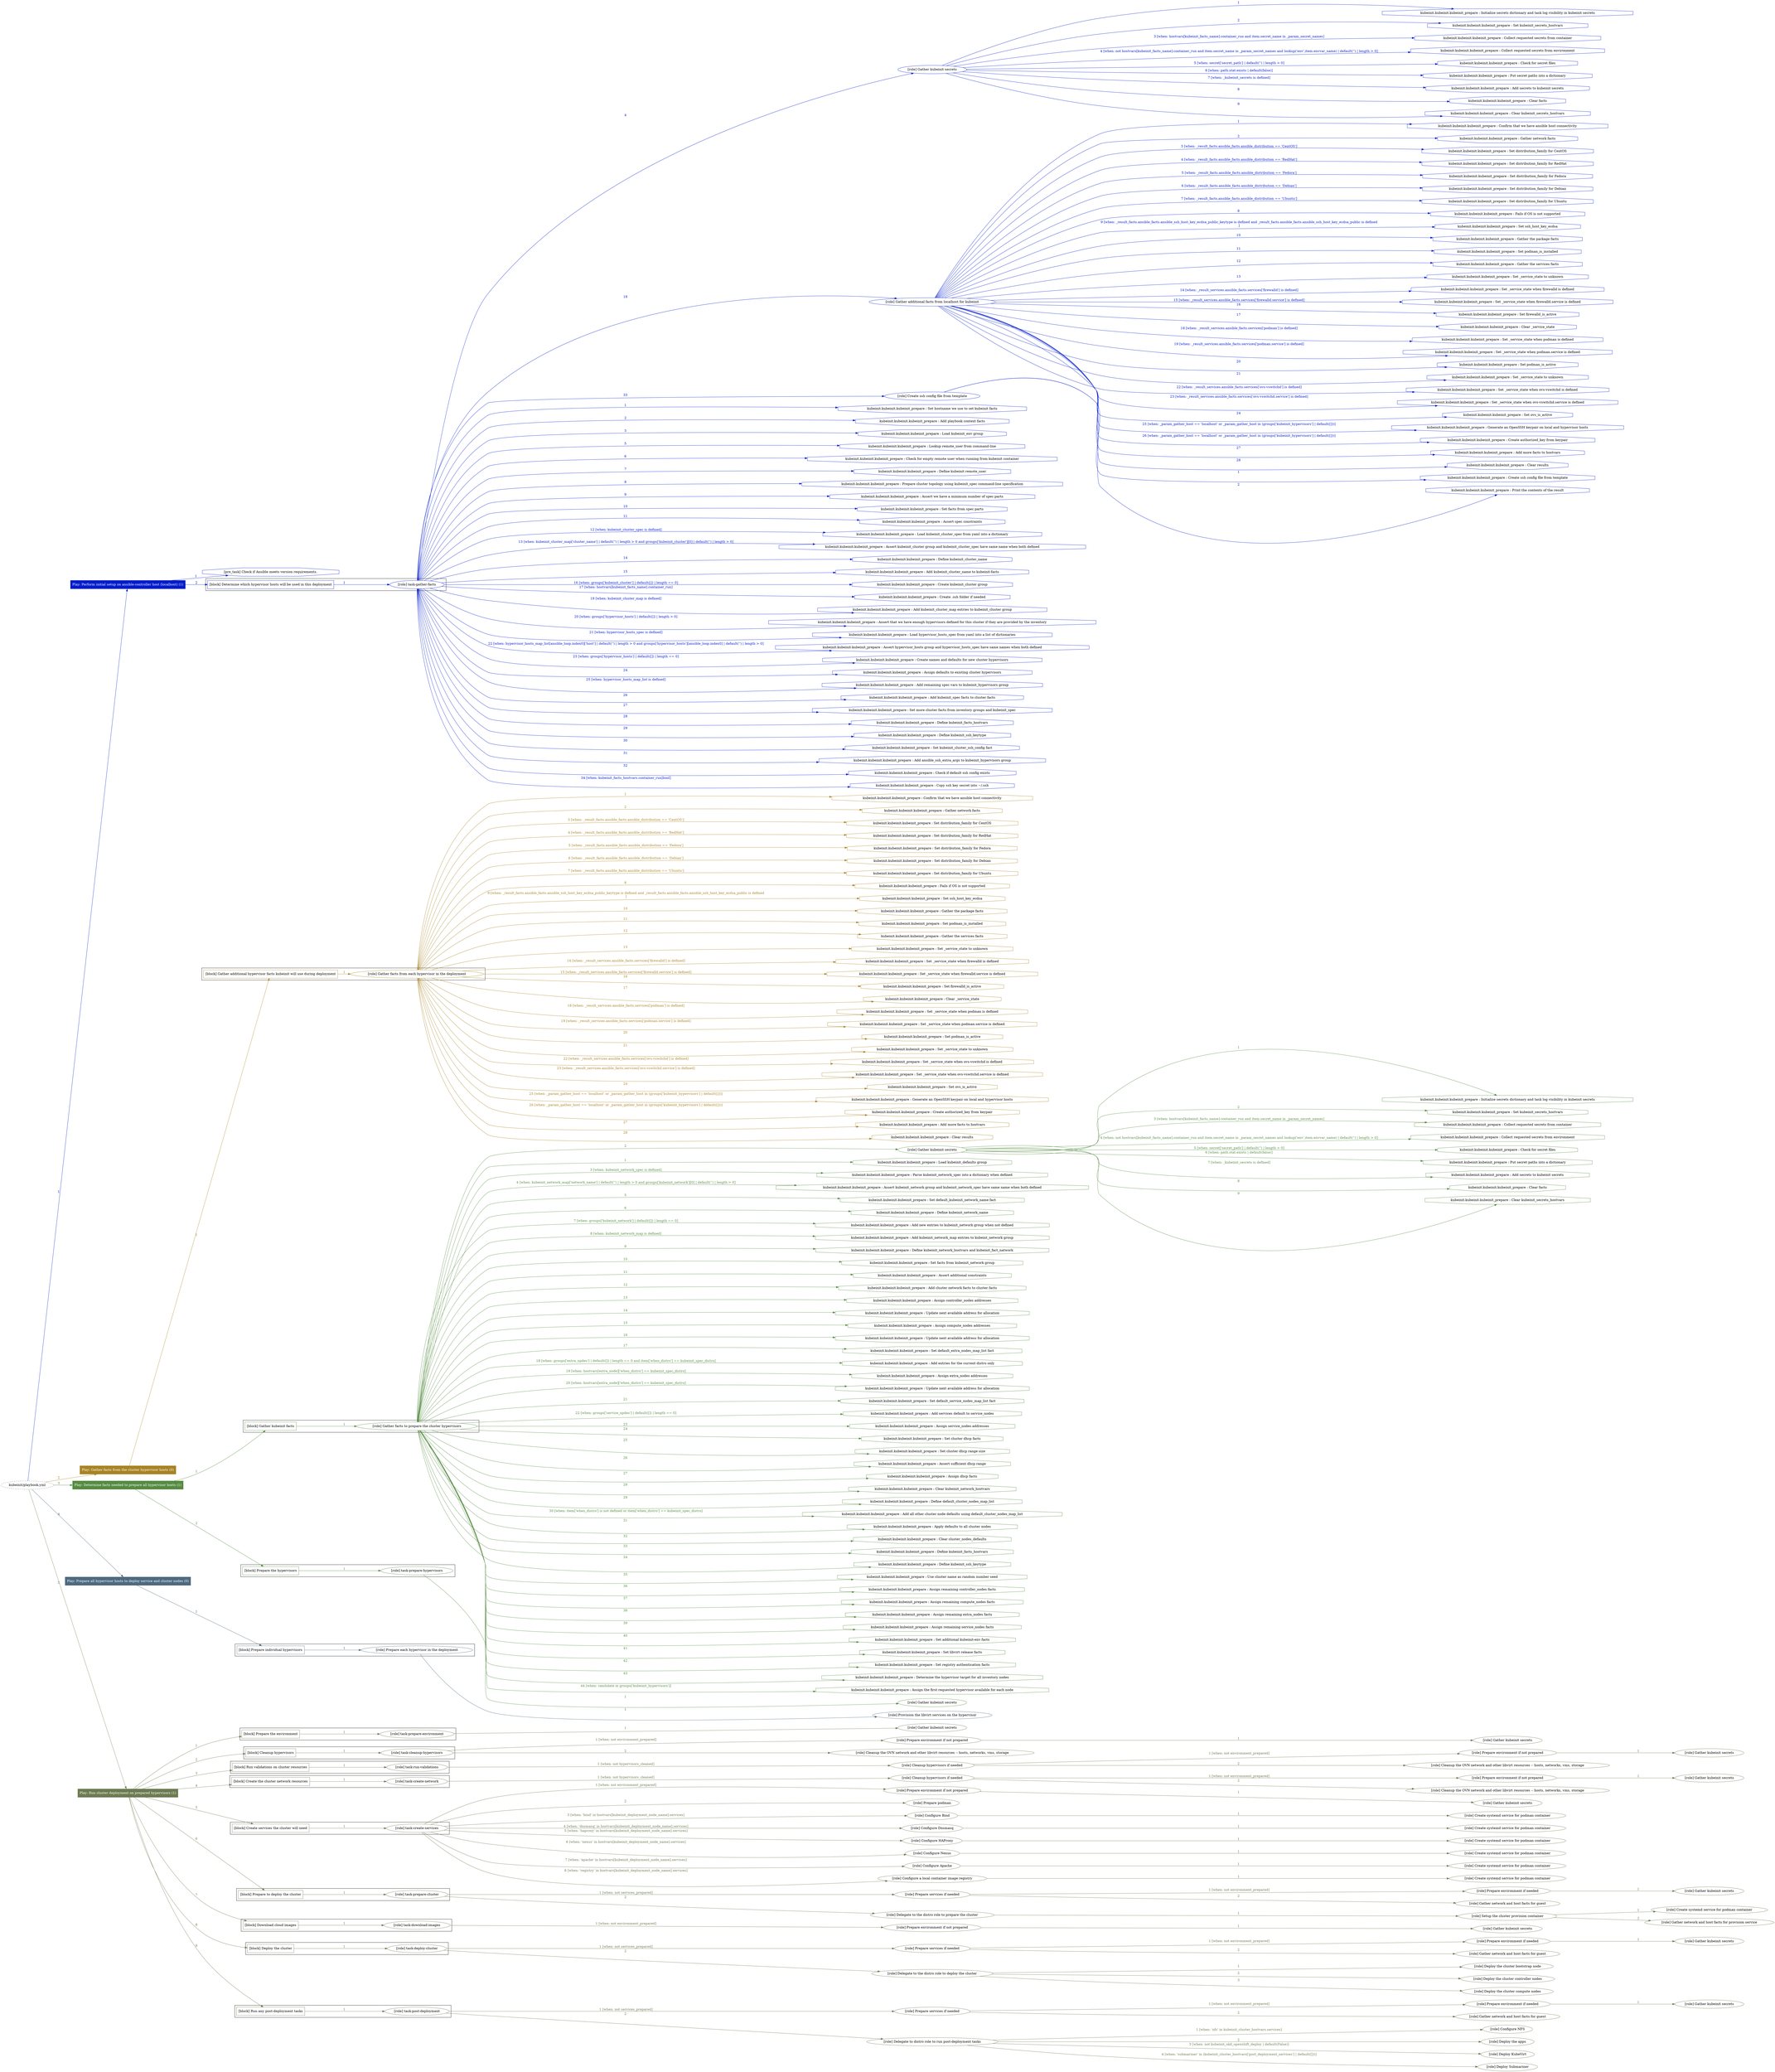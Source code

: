 digraph {
	graph [concentrate=true ordering=in rankdir=LR ratio=fill]
	edge [esep=5 sep=10]
	"kubeinit/playbook.yml" [URL="/home/runner/work/kubeinit/kubeinit/kubeinit/playbook.yml" id=playbook_1ec9b318 style=dotted]
	play_2b1808f7 [label="Play: Perform initial setup on ansible-controller host (localhost) (1)" URL="/home/runner/work/kubeinit/kubeinit/kubeinit/playbook.yml" color="#021cca" fontcolor="#ffffff" id=play_2b1808f7 shape=box style=filled tooltip=localhost]
	"kubeinit/playbook.yml" -> play_2b1808f7 [label="1 " color="#021cca" fontcolor="#021cca" id=edge_df64befd labeltooltip="1 " tooltip="1 "]
	subgraph "Gather kubeinit secrets" {
		role_f1935ded [label="[role] Gather kubeinit secrets" URL="/home/runner/.ansible/collections/ansible_collections/kubeinit/kubeinit/roles/kubeinit_prepare/tasks/build_hypervisors_group.yml" color="#021cca" id=role_f1935ded tooltip="Gather kubeinit secrets"]
		task_b42eed97 [label="kubeinit.kubeinit.kubeinit_prepare : Initialize secrets dictionary and task log visibility in kubeinit secrets" URL="/home/runner/.ansible/collections/ansible_collections/kubeinit/kubeinit/roles/kubeinit_prepare/tasks/gather_kubeinit_secrets.yml" color="#021cca" id=task_b42eed97 shape=octagon tooltip="kubeinit.kubeinit.kubeinit_prepare : Initialize secrets dictionary and task log visibility in kubeinit secrets"]
		role_f1935ded -> task_b42eed97 [label="1 " color="#021cca" fontcolor="#021cca" id=edge_725ad6da labeltooltip="1 " tooltip="1 "]
		task_eb454d6a [label="kubeinit.kubeinit.kubeinit_prepare : Set kubeinit_secrets_hostvars" URL="/home/runner/.ansible/collections/ansible_collections/kubeinit/kubeinit/roles/kubeinit_prepare/tasks/gather_kubeinit_secrets.yml" color="#021cca" id=task_eb454d6a shape=octagon tooltip="kubeinit.kubeinit.kubeinit_prepare : Set kubeinit_secrets_hostvars"]
		role_f1935ded -> task_eb454d6a [label="2 " color="#021cca" fontcolor="#021cca" id=edge_2b453cd1 labeltooltip="2 " tooltip="2 "]
		task_25388906 [label="kubeinit.kubeinit.kubeinit_prepare : Collect requested secrets from container" URL="/home/runner/.ansible/collections/ansible_collections/kubeinit/kubeinit/roles/kubeinit_prepare/tasks/gather_kubeinit_secrets.yml" color="#021cca" id=task_25388906 shape=octagon tooltip="kubeinit.kubeinit.kubeinit_prepare : Collect requested secrets from container"]
		role_f1935ded -> task_25388906 [label="3 [when: hostvars[kubeinit_facts_name].container_run and item.secret_name in _param_secret_names]" color="#021cca" fontcolor="#021cca" id=edge_c6e8f868 labeltooltip="3 [when: hostvars[kubeinit_facts_name].container_run and item.secret_name in _param_secret_names]" tooltip="3 [when: hostvars[kubeinit_facts_name].container_run and item.secret_name in _param_secret_names]"]
		task_7aec6605 [label="kubeinit.kubeinit.kubeinit_prepare : Collect requested secrets from environment" URL="/home/runner/.ansible/collections/ansible_collections/kubeinit/kubeinit/roles/kubeinit_prepare/tasks/gather_kubeinit_secrets.yml" color="#021cca" id=task_7aec6605 shape=octagon tooltip="kubeinit.kubeinit.kubeinit_prepare : Collect requested secrets from environment"]
		role_f1935ded -> task_7aec6605 [label="4 [when: not hostvars[kubeinit_facts_name].container_run and item.secret_name in _param_secret_names and lookup('env',item.envvar_name) | default('') | length > 0]" color="#021cca" fontcolor="#021cca" id=edge_7801b50d labeltooltip="4 [when: not hostvars[kubeinit_facts_name].container_run and item.secret_name in _param_secret_names and lookup('env',item.envvar_name) | default('') | length > 0]" tooltip="4 [when: not hostvars[kubeinit_facts_name].container_run and item.secret_name in _param_secret_names and lookup('env',item.envvar_name) | default('') | length > 0]"]
		task_ecf7b18c [label="kubeinit.kubeinit.kubeinit_prepare : Check for secret files" URL="/home/runner/.ansible/collections/ansible_collections/kubeinit/kubeinit/roles/kubeinit_prepare/tasks/gather_kubeinit_secrets.yml" color="#021cca" id=task_ecf7b18c shape=octagon tooltip="kubeinit.kubeinit.kubeinit_prepare : Check for secret files"]
		role_f1935ded -> task_ecf7b18c [label="5 [when: secret['secret_path'] | default('') | length > 0]" color="#021cca" fontcolor="#021cca" id=edge_fc9c6840 labeltooltip="5 [when: secret['secret_path'] | default('') | length > 0]" tooltip="5 [when: secret['secret_path'] | default('') | length > 0]"]
		task_34aedff4 [label="kubeinit.kubeinit.kubeinit_prepare : Put secret paths into a dictionary" URL="/home/runner/.ansible/collections/ansible_collections/kubeinit/kubeinit/roles/kubeinit_prepare/tasks/gather_kubeinit_secrets.yml" color="#021cca" id=task_34aedff4 shape=octagon tooltip="kubeinit.kubeinit.kubeinit_prepare : Put secret paths into a dictionary"]
		role_f1935ded -> task_34aedff4 [label="6 [when: path.stat.exists | default(false)]" color="#021cca" fontcolor="#021cca" id=edge_0fb8d87f labeltooltip="6 [when: path.stat.exists | default(false)]" tooltip="6 [when: path.stat.exists | default(false)]"]
		task_0231430b [label="kubeinit.kubeinit.kubeinit_prepare : Add secrets to kubeinit secrets" URL="/home/runner/.ansible/collections/ansible_collections/kubeinit/kubeinit/roles/kubeinit_prepare/tasks/gather_kubeinit_secrets.yml" color="#021cca" id=task_0231430b shape=octagon tooltip="kubeinit.kubeinit.kubeinit_prepare : Add secrets to kubeinit secrets"]
		role_f1935ded -> task_0231430b [label="7 [when: _kubeinit_secrets is defined]" color="#021cca" fontcolor="#021cca" id=edge_ecc65619 labeltooltip="7 [when: _kubeinit_secrets is defined]" tooltip="7 [when: _kubeinit_secrets is defined]"]
		task_77b666dc [label="kubeinit.kubeinit.kubeinit_prepare : Clear facts" URL="/home/runner/.ansible/collections/ansible_collections/kubeinit/kubeinit/roles/kubeinit_prepare/tasks/gather_kubeinit_secrets.yml" color="#021cca" id=task_77b666dc shape=octagon tooltip="kubeinit.kubeinit.kubeinit_prepare : Clear facts"]
		role_f1935ded -> task_77b666dc [label="8 " color="#021cca" fontcolor="#021cca" id=edge_1a46e76e labeltooltip="8 " tooltip="8 "]
		task_99485782 [label="kubeinit.kubeinit.kubeinit_prepare : Clear kubeinit_secrets_hostvars" URL="/home/runner/.ansible/collections/ansible_collections/kubeinit/kubeinit/roles/kubeinit_prepare/tasks/gather_kubeinit_secrets.yml" color="#021cca" id=task_99485782 shape=octagon tooltip="kubeinit.kubeinit.kubeinit_prepare : Clear kubeinit_secrets_hostvars"]
		role_f1935ded -> task_99485782 [label="9 " color="#021cca" fontcolor="#021cca" id=edge_2fd08b0d labeltooltip="9 " tooltip="9 "]
	}
	subgraph "Gather additional facts from localhost for kubeinit" {
		role_99e59dfa [label="[role] Gather additional facts from localhost for kubeinit" URL="/home/runner/.ansible/collections/ansible_collections/kubeinit/kubeinit/roles/kubeinit_prepare/tasks/build_hypervisors_group.yml" color="#021cca" id=role_99e59dfa tooltip="Gather additional facts from localhost for kubeinit"]
		task_31c7dcb7 [label="kubeinit.kubeinit.kubeinit_prepare : Confirm that we have ansible host connectivity" URL="/home/runner/.ansible/collections/ansible_collections/kubeinit/kubeinit/roles/kubeinit_prepare/tasks/gather_host_facts.yml" color="#021cca" id=task_31c7dcb7 shape=octagon tooltip="kubeinit.kubeinit.kubeinit_prepare : Confirm that we have ansible host connectivity"]
		role_99e59dfa -> task_31c7dcb7 [label="1 " color="#021cca" fontcolor="#021cca" id=edge_bb36c759 labeltooltip="1 " tooltip="1 "]
		task_2bbf25c5 [label="kubeinit.kubeinit.kubeinit_prepare : Gather network facts" URL="/home/runner/.ansible/collections/ansible_collections/kubeinit/kubeinit/roles/kubeinit_prepare/tasks/gather_host_facts.yml" color="#021cca" id=task_2bbf25c5 shape=octagon tooltip="kubeinit.kubeinit.kubeinit_prepare : Gather network facts"]
		role_99e59dfa -> task_2bbf25c5 [label="2 " color="#021cca" fontcolor="#021cca" id=edge_b213458b labeltooltip="2 " tooltip="2 "]
		task_f718cc35 [label="kubeinit.kubeinit.kubeinit_prepare : Set distribution_family for CentOS" URL="/home/runner/.ansible/collections/ansible_collections/kubeinit/kubeinit/roles/kubeinit_prepare/tasks/gather_host_facts.yml" color="#021cca" id=task_f718cc35 shape=octagon tooltip="kubeinit.kubeinit.kubeinit_prepare : Set distribution_family for CentOS"]
		role_99e59dfa -> task_f718cc35 [label="3 [when: _result_facts.ansible_facts.ansible_distribution == 'CentOS']" color="#021cca" fontcolor="#021cca" id=edge_10e64bdc labeltooltip="3 [when: _result_facts.ansible_facts.ansible_distribution == 'CentOS']" tooltip="3 [when: _result_facts.ansible_facts.ansible_distribution == 'CentOS']"]
		task_f960f4f2 [label="kubeinit.kubeinit.kubeinit_prepare : Set distribution_family for RedHat" URL="/home/runner/.ansible/collections/ansible_collections/kubeinit/kubeinit/roles/kubeinit_prepare/tasks/gather_host_facts.yml" color="#021cca" id=task_f960f4f2 shape=octagon tooltip="kubeinit.kubeinit.kubeinit_prepare : Set distribution_family for RedHat"]
		role_99e59dfa -> task_f960f4f2 [label="4 [when: _result_facts.ansible_facts.ansible_distribution == 'RedHat']" color="#021cca" fontcolor="#021cca" id=edge_8e41f15b labeltooltip="4 [when: _result_facts.ansible_facts.ansible_distribution == 'RedHat']" tooltip="4 [when: _result_facts.ansible_facts.ansible_distribution == 'RedHat']"]
		task_a8fa4235 [label="kubeinit.kubeinit.kubeinit_prepare : Set distribution_family for Fedora" URL="/home/runner/.ansible/collections/ansible_collections/kubeinit/kubeinit/roles/kubeinit_prepare/tasks/gather_host_facts.yml" color="#021cca" id=task_a8fa4235 shape=octagon tooltip="kubeinit.kubeinit.kubeinit_prepare : Set distribution_family for Fedora"]
		role_99e59dfa -> task_a8fa4235 [label="5 [when: _result_facts.ansible_facts.ansible_distribution == 'Fedora']" color="#021cca" fontcolor="#021cca" id=edge_e54ff627 labeltooltip="5 [when: _result_facts.ansible_facts.ansible_distribution == 'Fedora']" tooltip="5 [when: _result_facts.ansible_facts.ansible_distribution == 'Fedora']"]
		task_12f27aab [label="kubeinit.kubeinit.kubeinit_prepare : Set distribution_family for Debian" URL="/home/runner/.ansible/collections/ansible_collections/kubeinit/kubeinit/roles/kubeinit_prepare/tasks/gather_host_facts.yml" color="#021cca" id=task_12f27aab shape=octagon tooltip="kubeinit.kubeinit.kubeinit_prepare : Set distribution_family for Debian"]
		role_99e59dfa -> task_12f27aab [label="6 [when: _result_facts.ansible_facts.ansible_distribution == 'Debian']" color="#021cca" fontcolor="#021cca" id=edge_276fc8ff labeltooltip="6 [when: _result_facts.ansible_facts.ansible_distribution == 'Debian']" tooltip="6 [when: _result_facts.ansible_facts.ansible_distribution == 'Debian']"]
		task_836a79ef [label="kubeinit.kubeinit.kubeinit_prepare : Set distribution_family for Ubuntu" URL="/home/runner/.ansible/collections/ansible_collections/kubeinit/kubeinit/roles/kubeinit_prepare/tasks/gather_host_facts.yml" color="#021cca" id=task_836a79ef shape=octagon tooltip="kubeinit.kubeinit.kubeinit_prepare : Set distribution_family for Ubuntu"]
		role_99e59dfa -> task_836a79ef [label="7 [when: _result_facts.ansible_facts.ansible_distribution == 'Ubuntu']" color="#021cca" fontcolor="#021cca" id=edge_77663379 labeltooltip="7 [when: _result_facts.ansible_facts.ansible_distribution == 'Ubuntu']" tooltip="7 [when: _result_facts.ansible_facts.ansible_distribution == 'Ubuntu']"]
		task_0191febe [label="kubeinit.kubeinit.kubeinit_prepare : Fails if OS is not supported" URL="/home/runner/.ansible/collections/ansible_collections/kubeinit/kubeinit/roles/kubeinit_prepare/tasks/gather_host_facts.yml" color="#021cca" id=task_0191febe shape=octagon tooltip="kubeinit.kubeinit.kubeinit_prepare : Fails if OS is not supported"]
		role_99e59dfa -> task_0191febe [label="8 " color="#021cca" fontcolor="#021cca" id=edge_cf5180e8 labeltooltip="8 " tooltip="8 "]
		task_bbc96955 [label="kubeinit.kubeinit.kubeinit_prepare : Set ssh_host_key_ecdsa" URL="/home/runner/.ansible/collections/ansible_collections/kubeinit/kubeinit/roles/kubeinit_prepare/tasks/gather_host_facts.yml" color="#021cca" id=task_bbc96955 shape=octagon tooltip="kubeinit.kubeinit.kubeinit_prepare : Set ssh_host_key_ecdsa"]
		role_99e59dfa -> task_bbc96955 [label="9 [when: _result_facts.ansible_facts.ansible_ssh_host_key_ecdsa_public_keytype is defined and _result_facts.ansible_facts.ansible_ssh_host_key_ecdsa_public is defined
]" color="#021cca" fontcolor="#021cca" id=edge_395a94eb labeltooltip="9 [when: _result_facts.ansible_facts.ansible_ssh_host_key_ecdsa_public_keytype is defined and _result_facts.ansible_facts.ansible_ssh_host_key_ecdsa_public is defined
]" tooltip="9 [when: _result_facts.ansible_facts.ansible_ssh_host_key_ecdsa_public_keytype is defined and _result_facts.ansible_facts.ansible_ssh_host_key_ecdsa_public is defined
]"]
		task_fd926e46 [label="kubeinit.kubeinit.kubeinit_prepare : Gather the package facts" URL="/home/runner/.ansible/collections/ansible_collections/kubeinit/kubeinit/roles/kubeinit_prepare/tasks/gather_host_facts.yml" color="#021cca" id=task_fd926e46 shape=octagon tooltip="kubeinit.kubeinit.kubeinit_prepare : Gather the package facts"]
		role_99e59dfa -> task_fd926e46 [label="10 " color="#021cca" fontcolor="#021cca" id=edge_50f86637 labeltooltip="10 " tooltip="10 "]
		task_2e355ae9 [label="kubeinit.kubeinit.kubeinit_prepare : Set podman_is_installed" URL="/home/runner/.ansible/collections/ansible_collections/kubeinit/kubeinit/roles/kubeinit_prepare/tasks/gather_host_facts.yml" color="#021cca" id=task_2e355ae9 shape=octagon tooltip="kubeinit.kubeinit.kubeinit_prepare : Set podman_is_installed"]
		role_99e59dfa -> task_2e355ae9 [label="11 " color="#021cca" fontcolor="#021cca" id=edge_17c979bc labeltooltip="11 " tooltip="11 "]
		task_d37b97c8 [label="kubeinit.kubeinit.kubeinit_prepare : Gather the services facts" URL="/home/runner/.ansible/collections/ansible_collections/kubeinit/kubeinit/roles/kubeinit_prepare/tasks/gather_host_facts.yml" color="#021cca" id=task_d37b97c8 shape=octagon tooltip="kubeinit.kubeinit.kubeinit_prepare : Gather the services facts"]
		role_99e59dfa -> task_d37b97c8 [label="12 " color="#021cca" fontcolor="#021cca" id=edge_cf685fe8 labeltooltip="12 " tooltip="12 "]
		task_ecdd00e8 [label="kubeinit.kubeinit.kubeinit_prepare : Set _service_state to unknown" URL="/home/runner/.ansible/collections/ansible_collections/kubeinit/kubeinit/roles/kubeinit_prepare/tasks/gather_host_facts.yml" color="#021cca" id=task_ecdd00e8 shape=octagon tooltip="kubeinit.kubeinit.kubeinit_prepare : Set _service_state to unknown"]
		role_99e59dfa -> task_ecdd00e8 [label="13 " color="#021cca" fontcolor="#021cca" id=edge_d9e20d1a labeltooltip="13 " tooltip="13 "]
		task_5de40d4a [label="kubeinit.kubeinit.kubeinit_prepare : Set _service_state when firewalld is defined" URL="/home/runner/.ansible/collections/ansible_collections/kubeinit/kubeinit/roles/kubeinit_prepare/tasks/gather_host_facts.yml" color="#021cca" id=task_5de40d4a shape=octagon tooltip="kubeinit.kubeinit.kubeinit_prepare : Set _service_state when firewalld is defined"]
		role_99e59dfa -> task_5de40d4a [label="14 [when: _result_services.ansible_facts.services['firewalld'] is defined]" color="#021cca" fontcolor="#021cca" id=edge_5975506d labeltooltip="14 [when: _result_services.ansible_facts.services['firewalld'] is defined]" tooltip="14 [when: _result_services.ansible_facts.services['firewalld'] is defined]"]
		task_798af575 [label="kubeinit.kubeinit.kubeinit_prepare : Set _service_state when firewalld.service is defined" URL="/home/runner/.ansible/collections/ansible_collections/kubeinit/kubeinit/roles/kubeinit_prepare/tasks/gather_host_facts.yml" color="#021cca" id=task_798af575 shape=octagon tooltip="kubeinit.kubeinit.kubeinit_prepare : Set _service_state when firewalld.service is defined"]
		role_99e59dfa -> task_798af575 [label="15 [when: _result_services.ansible_facts.services['firewalld.service'] is defined]" color="#021cca" fontcolor="#021cca" id=edge_3333d993 labeltooltip="15 [when: _result_services.ansible_facts.services['firewalld.service'] is defined]" tooltip="15 [when: _result_services.ansible_facts.services['firewalld.service'] is defined]"]
		task_62266d9a [label="kubeinit.kubeinit.kubeinit_prepare : Set firewalld_is_active" URL="/home/runner/.ansible/collections/ansible_collections/kubeinit/kubeinit/roles/kubeinit_prepare/tasks/gather_host_facts.yml" color="#021cca" id=task_62266d9a shape=octagon tooltip="kubeinit.kubeinit.kubeinit_prepare : Set firewalld_is_active"]
		role_99e59dfa -> task_62266d9a [label="16 " color="#021cca" fontcolor="#021cca" id=edge_9cc042e9 labeltooltip="16 " tooltip="16 "]
		task_6b9b57c2 [label="kubeinit.kubeinit.kubeinit_prepare : Clear _service_state" URL="/home/runner/.ansible/collections/ansible_collections/kubeinit/kubeinit/roles/kubeinit_prepare/tasks/gather_host_facts.yml" color="#021cca" id=task_6b9b57c2 shape=octagon tooltip="kubeinit.kubeinit.kubeinit_prepare : Clear _service_state"]
		role_99e59dfa -> task_6b9b57c2 [label="17 " color="#021cca" fontcolor="#021cca" id=edge_267ad5fa labeltooltip="17 " tooltip="17 "]
		task_66cd730f [label="kubeinit.kubeinit.kubeinit_prepare : Set _service_state when podman is defined" URL="/home/runner/.ansible/collections/ansible_collections/kubeinit/kubeinit/roles/kubeinit_prepare/tasks/gather_host_facts.yml" color="#021cca" id=task_66cd730f shape=octagon tooltip="kubeinit.kubeinit.kubeinit_prepare : Set _service_state when podman is defined"]
		role_99e59dfa -> task_66cd730f [label="18 [when: _result_services.ansible_facts.services['podman'] is defined]" color="#021cca" fontcolor="#021cca" id=edge_5e451319 labeltooltip="18 [when: _result_services.ansible_facts.services['podman'] is defined]" tooltip="18 [when: _result_services.ansible_facts.services['podman'] is defined]"]
		task_2a0baa9b [label="kubeinit.kubeinit.kubeinit_prepare : Set _service_state when podman.service is defined" URL="/home/runner/.ansible/collections/ansible_collections/kubeinit/kubeinit/roles/kubeinit_prepare/tasks/gather_host_facts.yml" color="#021cca" id=task_2a0baa9b shape=octagon tooltip="kubeinit.kubeinit.kubeinit_prepare : Set _service_state when podman.service is defined"]
		role_99e59dfa -> task_2a0baa9b [label="19 [when: _result_services.ansible_facts.services['podman.service'] is defined]" color="#021cca" fontcolor="#021cca" id=edge_9f290004 labeltooltip="19 [when: _result_services.ansible_facts.services['podman.service'] is defined]" tooltip="19 [when: _result_services.ansible_facts.services['podman.service'] is defined]"]
		task_05c1e02d [label="kubeinit.kubeinit.kubeinit_prepare : Set podman_is_active" URL="/home/runner/.ansible/collections/ansible_collections/kubeinit/kubeinit/roles/kubeinit_prepare/tasks/gather_host_facts.yml" color="#021cca" id=task_05c1e02d shape=octagon tooltip="kubeinit.kubeinit.kubeinit_prepare : Set podman_is_active"]
		role_99e59dfa -> task_05c1e02d [label="20 " color="#021cca" fontcolor="#021cca" id=edge_e71a3245 labeltooltip="20 " tooltip="20 "]
		task_42aff182 [label="kubeinit.kubeinit.kubeinit_prepare : Set _service_state to unknown" URL="/home/runner/.ansible/collections/ansible_collections/kubeinit/kubeinit/roles/kubeinit_prepare/tasks/gather_host_facts.yml" color="#021cca" id=task_42aff182 shape=octagon tooltip="kubeinit.kubeinit.kubeinit_prepare : Set _service_state to unknown"]
		role_99e59dfa -> task_42aff182 [label="21 " color="#021cca" fontcolor="#021cca" id=edge_7e2f1237 labeltooltip="21 " tooltip="21 "]
		task_6a914fa9 [label="kubeinit.kubeinit.kubeinit_prepare : Set _service_state when ovs-vswitchd is defined" URL="/home/runner/.ansible/collections/ansible_collections/kubeinit/kubeinit/roles/kubeinit_prepare/tasks/gather_host_facts.yml" color="#021cca" id=task_6a914fa9 shape=octagon tooltip="kubeinit.kubeinit.kubeinit_prepare : Set _service_state when ovs-vswitchd is defined"]
		role_99e59dfa -> task_6a914fa9 [label="22 [when: _result_services.ansible_facts.services['ovs-vswitchd'] is defined]" color="#021cca" fontcolor="#021cca" id=edge_90dfc3f7 labeltooltip="22 [when: _result_services.ansible_facts.services['ovs-vswitchd'] is defined]" tooltip="22 [when: _result_services.ansible_facts.services['ovs-vswitchd'] is defined]"]
		task_34e73335 [label="kubeinit.kubeinit.kubeinit_prepare : Set _service_state when ovs-vswitchd.service is defined" URL="/home/runner/.ansible/collections/ansible_collections/kubeinit/kubeinit/roles/kubeinit_prepare/tasks/gather_host_facts.yml" color="#021cca" id=task_34e73335 shape=octagon tooltip="kubeinit.kubeinit.kubeinit_prepare : Set _service_state when ovs-vswitchd.service is defined"]
		role_99e59dfa -> task_34e73335 [label="23 [when: _result_services.ansible_facts.services['ovs-vswitchd.service'] is defined]" color="#021cca" fontcolor="#021cca" id=edge_25a8332b labeltooltip="23 [when: _result_services.ansible_facts.services['ovs-vswitchd.service'] is defined]" tooltip="23 [when: _result_services.ansible_facts.services['ovs-vswitchd.service'] is defined]"]
		task_7f241bec [label="kubeinit.kubeinit.kubeinit_prepare : Set ovs_is_active" URL="/home/runner/.ansible/collections/ansible_collections/kubeinit/kubeinit/roles/kubeinit_prepare/tasks/gather_host_facts.yml" color="#021cca" id=task_7f241bec shape=octagon tooltip="kubeinit.kubeinit.kubeinit_prepare : Set ovs_is_active"]
		role_99e59dfa -> task_7f241bec [label="24 " color="#021cca" fontcolor="#021cca" id=edge_62898650 labeltooltip="24 " tooltip="24 "]
		task_c98fe945 [label="kubeinit.kubeinit.kubeinit_prepare : Generate an OpenSSH keypair on local and hypervisor hosts" URL="/home/runner/.ansible/collections/ansible_collections/kubeinit/kubeinit/roles/kubeinit_prepare/tasks/gather_host_facts.yml" color="#021cca" id=task_c98fe945 shape=octagon tooltip="kubeinit.kubeinit.kubeinit_prepare : Generate an OpenSSH keypair on local and hypervisor hosts"]
		role_99e59dfa -> task_c98fe945 [label="25 [when: _param_gather_host == 'localhost' or _param_gather_host in (groups['kubeinit_hypervisors'] | default([]))]" color="#021cca" fontcolor="#021cca" id=edge_b9042c7a labeltooltip="25 [when: _param_gather_host == 'localhost' or _param_gather_host in (groups['kubeinit_hypervisors'] | default([]))]" tooltip="25 [when: _param_gather_host == 'localhost' or _param_gather_host in (groups['kubeinit_hypervisors'] | default([]))]"]
		task_8ff16288 [label="kubeinit.kubeinit.kubeinit_prepare : Create authorized_key from keypair" URL="/home/runner/.ansible/collections/ansible_collections/kubeinit/kubeinit/roles/kubeinit_prepare/tasks/gather_host_facts.yml" color="#021cca" id=task_8ff16288 shape=octagon tooltip="kubeinit.kubeinit.kubeinit_prepare : Create authorized_key from keypair"]
		role_99e59dfa -> task_8ff16288 [label="26 [when: _param_gather_host == 'localhost' or _param_gather_host in (groups['kubeinit_hypervisors'] | default([]))]" color="#021cca" fontcolor="#021cca" id=edge_0d70e036 labeltooltip="26 [when: _param_gather_host == 'localhost' or _param_gather_host in (groups['kubeinit_hypervisors'] | default([]))]" tooltip="26 [when: _param_gather_host == 'localhost' or _param_gather_host in (groups['kubeinit_hypervisors'] | default([]))]"]
		task_9d5c3382 [label="kubeinit.kubeinit.kubeinit_prepare : Add more facts to hostvars" URL="/home/runner/.ansible/collections/ansible_collections/kubeinit/kubeinit/roles/kubeinit_prepare/tasks/gather_host_facts.yml" color="#021cca" id=task_9d5c3382 shape=octagon tooltip="kubeinit.kubeinit.kubeinit_prepare : Add more facts to hostvars"]
		role_99e59dfa -> task_9d5c3382 [label="27 " color="#021cca" fontcolor="#021cca" id=edge_f9faa9ca labeltooltip="27 " tooltip="27 "]
		task_8a2292bf [label="kubeinit.kubeinit.kubeinit_prepare : Clear results" URL="/home/runner/.ansible/collections/ansible_collections/kubeinit/kubeinit/roles/kubeinit_prepare/tasks/gather_host_facts.yml" color="#021cca" id=task_8a2292bf shape=octagon tooltip="kubeinit.kubeinit.kubeinit_prepare : Clear results"]
		role_99e59dfa -> task_8a2292bf [label="28 " color="#021cca" fontcolor="#021cca" id=edge_faf3074e labeltooltip="28 " tooltip="28 "]
	}
	subgraph "Create ssh config file from template" {
		role_f1eb1f40 [label="[role] Create ssh config file from template" URL="/home/runner/.ansible/collections/ansible_collections/kubeinit/kubeinit/roles/kubeinit_prepare/tasks/build_hypervisors_group.yml" color="#021cca" id=role_f1eb1f40 tooltip="Create ssh config file from template"]
		task_2f9285e6 [label="kubeinit.kubeinit.kubeinit_prepare : Create ssh config file from template" URL="/home/runner/.ansible/collections/ansible_collections/kubeinit/kubeinit/roles/kubeinit_prepare/tasks/create_host_ssh_config.yml" color="#021cca" id=task_2f9285e6 shape=octagon tooltip="kubeinit.kubeinit.kubeinit_prepare : Create ssh config file from template"]
		role_f1eb1f40 -> task_2f9285e6 [label="1 " color="#021cca" fontcolor="#021cca" id=edge_b4b16200 labeltooltip="1 " tooltip="1 "]
		task_c2ff6487 [label="kubeinit.kubeinit.kubeinit_prepare : Print the contents of the result" URL="/home/runner/.ansible/collections/ansible_collections/kubeinit/kubeinit/roles/kubeinit_prepare/tasks/create_host_ssh_config.yml" color="#021cca" id=task_c2ff6487 shape=octagon tooltip="kubeinit.kubeinit.kubeinit_prepare : Print the contents of the result"]
		role_f1eb1f40 -> task_c2ff6487 [label="2 " color="#021cca" fontcolor="#021cca" id=edge_8c268ae2 labeltooltip="2 " tooltip="2 "]
	}
	subgraph "task-gather-facts" {
		role_a8db166e [label="[role] task-gather-facts" URL="/home/runner/work/kubeinit/kubeinit/kubeinit/playbook.yml" color="#021cca" id=role_a8db166e tooltip="task-gather-facts"]
		task_3aae6631 [label="kubeinit.kubeinit.kubeinit_prepare : Set hostname we use to set kubeinit facts" URL="/home/runner/.ansible/collections/ansible_collections/kubeinit/kubeinit/roles/kubeinit_prepare/tasks/build_hypervisors_group.yml" color="#021cca" id=task_3aae6631 shape=octagon tooltip="kubeinit.kubeinit.kubeinit_prepare : Set hostname we use to set kubeinit facts"]
		role_a8db166e -> task_3aae6631 [label="1 " color="#021cca" fontcolor="#021cca" id=edge_0b910cc4 labeltooltip="1 " tooltip="1 "]
		task_40729d48 [label="kubeinit.kubeinit.kubeinit_prepare : Add playbook context facts" URL="/home/runner/.ansible/collections/ansible_collections/kubeinit/kubeinit/roles/kubeinit_prepare/tasks/build_hypervisors_group.yml" color="#021cca" id=task_40729d48 shape=octagon tooltip="kubeinit.kubeinit.kubeinit_prepare : Add playbook context facts"]
		role_a8db166e -> task_40729d48 [label="2 " color="#021cca" fontcolor="#021cca" id=edge_d283a198 labeltooltip="2 " tooltip="2 "]
		task_03b7cc05 [label="kubeinit.kubeinit.kubeinit_prepare : Load kubeinit_env group" URL="/home/runner/.ansible/collections/ansible_collections/kubeinit/kubeinit/roles/kubeinit_prepare/tasks/build_hypervisors_group.yml" color="#021cca" id=task_03b7cc05 shape=octagon tooltip="kubeinit.kubeinit.kubeinit_prepare : Load kubeinit_env group"]
		role_a8db166e -> task_03b7cc05 [label="3 " color="#021cca" fontcolor="#021cca" id=edge_23047b2b labeltooltip="3 " tooltip="3 "]
		role_a8db166e -> role_f1935ded [label="4 " color="#021cca" fontcolor="#021cca" id=edge_7d61908a labeltooltip="4 " tooltip="4 "]
		task_670c3092 [label="kubeinit.kubeinit.kubeinit_prepare : Lookup remote_user from command-line" URL="/home/runner/.ansible/collections/ansible_collections/kubeinit/kubeinit/roles/kubeinit_prepare/tasks/build_hypervisors_group.yml" color="#021cca" id=task_670c3092 shape=octagon tooltip="kubeinit.kubeinit.kubeinit_prepare : Lookup remote_user from command-line"]
		role_a8db166e -> task_670c3092 [label="5 " color="#021cca" fontcolor="#021cca" id=edge_c0887ac7 labeltooltip="5 " tooltip="5 "]
		task_c8f2340b [label="kubeinit.kubeinit.kubeinit_prepare : Check for empty remote user when running from kubeinit container" URL="/home/runner/.ansible/collections/ansible_collections/kubeinit/kubeinit/roles/kubeinit_prepare/tasks/build_hypervisors_group.yml" color="#021cca" id=task_c8f2340b shape=octagon tooltip="kubeinit.kubeinit.kubeinit_prepare : Check for empty remote user when running from kubeinit container"]
		role_a8db166e -> task_c8f2340b [label="6 " color="#021cca" fontcolor="#021cca" id=edge_142bd92c labeltooltip="6 " tooltip="6 "]
		task_461b825b [label="kubeinit.kubeinit.kubeinit_prepare : Define kubeinit remote_user" URL="/home/runner/.ansible/collections/ansible_collections/kubeinit/kubeinit/roles/kubeinit_prepare/tasks/build_hypervisors_group.yml" color="#021cca" id=task_461b825b shape=octagon tooltip="kubeinit.kubeinit.kubeinit_prepare : Define kubeinit remote_user"]
		role_a8db166e -> task_461b825b [label="7 " color="#021cca" fontcolor="#021cca" id=edge_70b019aa labeltooltip="7 " tooltip="7 "]
		task_70cd61c5 [label="kubeinit.kubeinit.kubeinit_prepare : Prepare cluster topology using kubeinit_spec command-line specification" URL="/home/runner/.ansible/collections/ansible_collections/kubeinit/kubeinit/roles/kubeinit_prepare/tasks/build_hypervisors_group.yml" color="#021cca" id=task_70cd61c5 shape=octagon tooltip="kubeinit.kubeinit.kubeinit_prepare : Prepare cluster topology using kubeinit_spec command-line specification"]
		role_a8db166e -> task_70cd61c5 [label="8 " color="#021cca" fontcolor="#021cca" id=edge_52a93581 labeltooltip="8 " tooltip="8 "]
		task_297df031 [label="kubeinit.kubeinit.kubeinit_prepare : Assert we have a minimum number of spec parts" URL="/home/runner/.ansible/collections/ansible_collections/kubeinit/kubeinit/roles/kubeinit_prepare/tasks/build_hypervisors_group.yml" color="#021cca" id=task_297df031 shape=octagon tooltip="kubeinit.kubeinit.kubeinit_prepare : Assert we have a minimum number of spec parts"]
		role_a8db166e -> task_297df031 [label="9 " color="#021cca" fontcolor="#021cca" id=edge_f938b499 labeltooltip="9 " tooltip="9 "]
		task_55b40370 [label="kubeinit.kubeinit.kubeinit_prepare : Set facts from spec parts" URL="/home/runner/.ansible/collections/ansible_collections/kubeinit/kubeinit/roles/kubeinit_prepare/tasks/build_hypervisors_group.yml" color="#021cca" id=task_55b40370 shape=octagon tooltip="kubeinit.kubeinit.kubeinit_prepare : Set facts from spec parts"]
		role_a8db166e -> task_55b40370 [label="10 " color="#021cca" fontcolor="#021cca" id=edge_0a181083 labeltooltip="10 " tooltip="10 "]
		task_b9cd4028 [label="kubeinit.kubeinit.kubeinit_prepare : Assert spec constraints" URL="/home/runner/.ansible/collections/ansible_collections/kubeinit/kubeinit/roles/kubeinit_prepare/tasks/build_hypervisors_group.yml" color="#021cca" id=task_b9cd4028 shape=octagon tooltip="kubeinit.kubeinit.kubeinit_prepare : Assert spec constraints"]
		role_a8db166e -> task_b9cd4028 [label="11 " color="#021cca" fontcolor="#021cca" id=edge_fcdf2ed4 labeltooltip="11 " tooltip="11 "]
		task_5fbb1b41 [label="kubeinit.kubeinit.kubeinit_prepare : Load kubeinit_cluster_spec from yaml into a dictionary" URL="/home/runner/.ansible/collections/ansible_collections/kubeinit/kubeinit/roles/kubeinit_prepare/tasks/build_hypervisors_group.yml" color="#021cca" id=task_5fbb1b41 shape=octagon tooltip="kubeinit.kubeinit.kubeinit_prepare : Load kubeinit_cluster_spec from yaml into a dictionary"]
		role_a8db166e -> task_5fbb1b41 [label="12 [when: kubeinit_cluster_spec is defined]" color="#021cca" fontcolor="#021cca" id=edge_c4584b80 labeltooltip="12 [when: kubeinit_cluster_spec is defined]" tooltip="12 [when: kubeinit_cluster_spec is defined]"]
		task_26609bce [label="kubeinit.kubeinit.kubeinit_prepare : Assert kubeinit_cluster group and kubeinit_cluster_spec have same name when both defined" URL="/home/runner/.ansible/collections/ansible_collections/kubeinit/kubeinit/roles/kubeinit_prepare/tasks/build_hypervisors_group.yml" color="#021cca" id=task_26609bce shape=octagon tooltip="kubeinit.kubeinit.kubeinit_prepare : Assert kubeinit_cluster group and kubeinit_cluster_spec have same name when both defined"]
		role_a8db166e -> task_26609bce [label="13 [when: kubeinit_cluster_map['cluster_name'] | default('') | length > 0 and groups['kubeinit_cluster'][0] | default('') | length > 0]" color="#021cca" fontcolor="#021cca" id=edge_3cb320a3 labeltooltip="13 [when: kubeinit_cluster_map['cluster_name'] | default('') | length > 0 and groups['kubeinit_cluster'][0] | default('') | length > 0]" tooltip="13 [when: kubeinit_cluster_map['cluster_name'] | default('') | length > 0 and groups['kubeinit_cluster'][0] | default('') | length > 0]"]
		task_ba7c3384 [label="kubeinit.kubeinit.kubeinit_prepare : Define kubeinit_cluster_name" URL="/home/runner/.ansible/collections/ansible_collections/kubeinit/kubeinit/roles/kubeinit_prepare/tasks/build_hypervisors_group.yml" color="#021cca" id=task_ba7c3384 shape=octagon tooltip="kubeinit.kubeinit.kubeinit_prepare : Define kubeinit_cluster_name"]
		role_a8db166e -> task_ba7c3384 [label="14 " color="#021cca" fontcolor="#021cca" id=edge_161fed1b labeltooltip="14 " tooltip="14 "]
		task_ba2fcbbb [label="kubeinit.kubeinit.kubeinit_prepare : Add kubeinit_cluster_name to kubeinit-facts" URL="/home/runner/.ansible/collections/ansible_collections/kubeinit/kubeinit/roles/kubeinit_prepare/tasks/build_hypervisors_group.yml" color="#021cca" id=task_ba2fcbbb shape=octagon tooltip="kubeinit.kubeinit.kubeinit_prepare : Add kubeinit_cluster_name to kubeinit-facts"]
		role_a8db166e -> task_ba2fcbbb [label="15 " color="#021cca" fontcolor="#021cca" id=edge_98705c71 labeltooltip="15 " tooltip="15 "]
		task_5e83d62b [label="kubeinit.kubeinit.kubeinit_prepare : Create kubeinit_cluster group" URL="/home/runner/.ansible/collections/ansible_collections/kubeinit/kubeinit/roles/kubeinit_prepare/tasks/build_hypervisors_group.yml" color="#021cca" id=task_5e83d62b shape=octagon tooltip="kubeinit.kubeinit.kubeinit_prepare : Create kubeinit_cluster group"]
		role_a8db166e -> task_5e83d62b [label="16 [when: groups['kubeinit_cluster'] | default([]) | length == 0]" color="#021cca" fontcolor="#021cca" id=edge_2bcda9fb labeltooltip="16 [when: groups['kubeinit_cluster'] | default([]) | length == 0]" tooltip="16 [when: groups['kubeinit_cluster'] | default([]) | length == 0]"]
		task_6b3fa6fa [label="kubeinit.kubeinit.kubeinit_prepare : Create .ssh folder if needed" URL="/home/runner/.ansible/collections/ansible_collections/kubeinit/kubeinit/roles/kubeinit_prepare/tasks/build_hypervisors_group.yml" color="#021cca" id=task_6b3fa6fa shape=octagon tooltip="kubeinit.kubeinit.kubeinit_prepare : Create .ssh folder if needed"]
		role_a8db166e -> task_6b3fa6fa [label="17 [when: hostvars[kubeinit_facts_name].container_run]" color="#021cca" fontcolor="#021cca" id=edge_5e6a01f9 labeltooltip="17 [when: hostvars[kubeinit_facts_name].container_run]" tooltip="17 [when: hostvars[kubeinit_facts_name].container_run]"]
		role_a8db166e -> role_99e59dfa [label="18 " color="#021cca" fontcolor="#021cca" id=edge_e5e1b1f1 labeltooltip="18 " tooltip="18 "]
		task_dc650951 [label="kubeinit.kubeinit.kubeinit_prepare : Add kubeinit_cluster_map entries to kubeinit_cluster group" URL="/home/runner/.ansible/collections/ansible_collections/kubeinit/kubeinit/roles/kubeinit_prepare/tasks/build_hypervisors_group.yml" color="#021cca" id=task_dc650951 shape=octagon tooltip="kubeinit.kubeinit.kubeinit_prepare : Add kubeinit_cluster_map entries to kubeinit_cluster group"]
		role_a8db166e -> task_dc650951 [label="19 [when: kubeinit_cluster_map is defined]" color="#021cca" fontcolor="#021cca" id=edge_5ad0a18e labeltooltip="19 [when: kubeinit_cluster_map is defined]" tooltip="19 [when: kubeinit_cluster_map is defined]"]
		task_387d358d [label="kubeinit.kubeinit.kubeinit_prepare : Assert that we have enough hypervisors defined for this cluster if they are provided by the inventory" URL="/home/runner/.ansible/collections/ansible_collections/kubeinit/kubeinit/roles/kubeinit_prepare/tasks/build_hypervisors_group.yml" color="#021cca" id=task_387d358d shape=octagon tooltip="kubeinit.kubeinit.kubeinit_prepare : Assert that we have enough hypervisors defined for this cluster if they are provided by the inventory"]
		role_a8db166e -> task_387d358d [label="20 [when: groups['hypervisor_hosts'] | default([]) | length > 0]" color="#021cca" fontcolor="#021cca" id=edge_3745e794 labeltooltip="20 [when: groups['hypervisor_hosts'] | default([]) | length > 0]" tooltip="20 [when: groups['hypervisor_hosts'] | default([]) | length > 0]"]
		task_f6d37836 [label="kubeinit.kubeinit.kubeinit_prepare : Load hypervisor_hosts_spec from yaml into a list of dictionaries" URL="/home/runner/.ansible/collections/ansible_collections/kubeinit/kubeinit/roles/kubeinit_prepare/tasks/build_hypervisors_group.yml" color="#021cca" id=task_f6d37836 shape=octagon tooltip="kubeinit.kubeinit.kubeinit_prepare : Load hypervisor_hosts_spec from yaml into a list of dictionaries"]
		role_a8db166e -> task_f6d37836 [label="21 [when: hypervisor_hosts_spec is defined]" color="#021cca" fontcolor="#021cca" id=edge_de8c3d23 labeltooltip="21 [when: hypervisor_hosts_spec is defined]" tooltip="21 [when: hypervisor_hosts_spec is defined]"]
		task_2394f211 [label="kubeinit.kubeinit.kubeinit_prepare : Assert hypervisor_hosts group and hypervisor_hosts_spec have same names when both defined" URL="/home/runner/.ansible/collections/ansible_collections/kubeinit/kubeinit/roles/kubeinit_prepare/tasks/build_hypervisors_group.yml" color="#021cca" id=task_2394f211 shape=octagon tooltip="kubeinit.kubeinit.kubeinit_prepare : Assert hypervisor_hosts group and hypervisor_hosts_spec have same names when both defined"]
		role_a8db166e -> task_2394f211 [label="22 [when: hypervisor_hosts_map_list[ansible_loop.index0]['host'] | default('') | length > 0 and groups['hypervisor_hosts'][ansible_loop.index0] | default('') | length > 0]" color="#021cca" fontcolor="#021cca" id=edge_5fd9305c labeltooltip="22 [when: hypervisor_hosts_map_list[ansible_loop.index0]['host'] | default('') | length > 0 and groups['hypervisor_hosts'][ansible_loop.index0] | default('') | length > 0]" tooltip="22 [when: hypervisor_hosts_map_list[ansible_loop.index0]['host'] | default('') | length > 0 and groups['hypervisor_hosts'][ansible_loop.index0] | default('') | length > 0]"]
		task_f50e5578 [label="kubeinit.kubeinit.kubeinit_prepare : Create names and defaults for new cluster hypervisors" URL="/home/runner/.ansible/collections/ansible_collections/kubeinit/kubeinit/roles/kubeinit_prepare/tasks/build_hypervisors_group.yml" color="#021cca" id=task_f50e5578 shape=octagon tooltip="kubeinit.kubeinit.kubeinit_prepare : Create names and defaults for new cluster hypervisors"]
		role_a8db166e -> task_f50e5578 [label="23 [when: groups['hypervisor_hosts'] | default([]) | length == 0]" color="#021cca" fontcolor="#021cca" id=edge_d662bd8e labeltooltip="23 [when: groups['hypervisor_hosts'] | default([]) | length == 0]" tooltip="23 [when: groups['hypervisor_hosts'] | default([]) | length == 0]"]
		task_f953fba7 [label="kubeinit.kubeinit.kubeinit_prepare : Assign defaults to existing cluster hypervisors" URL="/home/runner/.ansible/collections/ansible_collections/kubeinit/kubeinit/roles/kubeinit_prepare/tasks/build_hypervisors_group.yml" color="#021cca" id=task_f953fba7 shape=octagon tooltip="kubeinit.kubeinit.kubeinit_prepare : Assign defaults to existing cluster hypervisors"]
		role_a8db166e -> task_f953fba7 [label="24 " color="#021cca" fontcolor="#021cca" id=edge_dde85c55 labeltooltip="24 " tooltip="24 "]
		task_3e757ad6 [label="kubeinit.kubeinit.kubeinit_prepare : Add remaining spec vars to kubeinit_hypervisors group" URL="/home/runner/.ansible/collections/ansible_collections/kubeinit/kubeinit/roles/kubeinit_prepare/tasks/build_hypervisors_group.yml" color="#021cca" id=task_3e757ad6 shape=octagon tooltip="kubeinit.kubeinit.kubeinit_prepare : Add remaining spec vars to kubeinit_hypervisors group"]
		role_a8db166e -> task_3e757ad6 [label="25 [when: hypervisor_hosts_map_list is defined]" color="#021cca" fontcolor="#021cca" id=edge_a3bbc48b labeltooltip="25 [when: hypervisor_hosts_map_list is defined]" tooltip="25 [when: hypervisor_hosts_map_list is defined]"]
		task_ab354ab9 [label="kubeinit.kubeinit.kubeinit_prepare : Add kubeinit_spec facts to cluster facts" URL="/home/runner/.ansible/collections/ansible_collections/kubeinit/kubeinit/roles/kubeinit_prepare/tasks/build_hypervisors_group.yml" color="#021cca" id=task_ab354ab9 shape=octagon tooltip="kubeinit.kubeinit.kubeinit_prepare : Add kubeinit_spec facts to cluster facts"]
		role_a8db166e -> task_ab354ab9 [label="26 " color="#021cca" fontcolor="#021cca" id=edge_f8b7b80c labeltooltip="26 " tooltip="26 "]
		task_65550c39 [label="kubeinit.kubeinit.kubeinit_prepare : Set more cluster facts from inventory groups and kubeinit_spec" URL="/home/runner/.ansible/collections/ansible_collections/kubeinit/kubeinit/roles/kubeinit_prepare/tasks/build_hypervisors_group.yml" color="#021cca" id=task_65550c39 shape=octagon tooltip="kubeinit.kubeinit.kubeinit_prepare : Set more cluster facts from inventory groups and kubeinit_spec"]
		role_a8db166e -> task_65550c39 [label="27 " color="#021cca" fontcolor="#021cca" id=edge_423161f9 labeltooltip="27 " tooltip="27 "]
		task_3883f530 [label="kubeinit.kubeinit.kubeinit_prepare : Define kubeinit_facts_hostvars" URL="/home/runner/.ansible/collections/ansible_collections/kubeinit/kubeinit/roles/kubeinit_prepare/tasks/build_hypervisors_group.yml" color="#021cca" id=task_3883f530 shape=octagon tooltip="kubeinit.kubeinit.kubeinit_prepare : Define kubeinit_facts_hostvars"]
		role_a8db166e -> task_3883f530 [label="28 " color="#021cca" fontcolor="#021cca" id=edge_13d9ce67 labeltooltip="28 " tooltip="28 "]
		task_9748566a [label="kubeinit.kubeinit.kubeinit_prepare : Define kubeinit_ssh_keytype" URL="/home/runner/.ansible/collections/ansible_collections/kubeinit/kubeinit/roles/kubeinit_prepare/tasks/build_hypervisors_group.yml" color="#021cca" id=task_9748566a shape=octagon tooltip="kubeinit.kubeinit.kubeinit_prepare : Define kubeinit_ssh_keytype"]
		role_a8db166e -> task_9748566a [label="29 " color="#021cca" fontcolor="#021cca" id=edge_1d811a31 labeltooltip="29 " tooltip="29 "]
		task_6174412a [label="kubeinit.kubeinit.kubeinit_prepare : Set kubeinit_cluster_ssh_config fact" URL="/home/runner/.ansible/collections/ansible_collections/kubeinit/kubeinit/roles/kubeinit_prepare/tasks/build_hypervisors_group.yml" color="#021cca" id=task_6174412a shape=octagon tooltip="kubeinit.kubeinit.kubeinit_prepare : Set kubeinit_cluster_ssh_config fact"]
		role_a8db166e -> task_6174412a [label="30 " color="#021cca" fontcolor="#021cca" id=edge_42cad819 labeltooltip="30 " tooltip="30 "]
		task_00ad0066 [label="kubeinit.kubeinit.kubeinit_prepare : Add ansible_ssh_extra_args to kubeinit_hypervisors group" URL="/home/runner/.ansible/collections/ansible_collections/kubeinit/kubeinit/roles/kubeinit_prepare/tasks/build_hypervisors_group.yml" color="#021cca" id=task_00ad0066 shape=octagon tooltip="kubeinit.kubeinit.kubeinit_prepare : Add ansible_ssh_extra_args to kubeinit_hypervisors group"]
		role_a8db166e -> task_00ad0066 [label="31 " color="#021cca" fontcolor="#021cca" id=edge_3da7d3a8 labeltooltip="31 " tooltip="31 "]
		task_a5102242 [label="kubeinit.kubeinit.kubeinit_prepare : Check if default ssh config exists" URL="/home/runner/.ansible/collections/ansible_collections/kubeinit/kubeinit/roles/kubeinit_prepare/tasks/build_hypervisors_group.yml" color="#021cca" id=task_a5102242 shape=octagon tooltip="kubeinit.kubeinit.kubeinit_prepare : Check if default ssh config exists"]
		role_a8db166e -> task_a5102242 [label="32 " color="#021cca" fontcolor="#021cca" id=edge_83e4108b labeltooltip="32 " tooltip="32 "]
		role_a8db166e -> role_f1eb1f40 [label="33 " color="#021cca" fontcolor="#021cca" id=edge_a4f8389d labeltooltip="33 " tooltip="33 "]
		task_f14619d9 [label="kubeinit.kubeinit.kubeinit_prepare : Copy ssh key secret into ~/.ssh" URL="/home/runner/.ansible/collections/ansible_collections/kubeinit/kubeinit/roles/kubeinit_prepare/tasks/build_hypervisors_group.yml" color="#021cca" id=task_f14619d9 shape=octagon tooltip="kubeinit.kubeinit.kubeinit_prepare : Copy ssh key secret into ~/.ssh"]
		role_a8db166e -> task_f14619d9 [label="34 [when: kubeinit_facts_hostvars.container_run|bool]" color="#021cca" fontcolor="#021cca" id=edge_218ad37d labeltooltip="34 [when: kubeinit_facts_hostvars.container_run|bool]" tooltip="34 [when: kubeinit_facts_hostvars.container_run|bool]"]
	}
	subgraph "Play: Perform initial setup on ansible-controller host (localhost) (1)" {
		pre_task_b7e6351b [label="[pre_task] Check if Ansible meets version requirements." URL="/home/runner/work/kubeinit/kubeinit/kubeinit/playbook.yml" color="#021cca" id=pre_task_b7e6351b shape=octagon tooltip="Check if Ansible meets version requirements."]
		play_2b1808f7 -> pre_task_b7e6351b [label="1 " color="#021cca" fontcolor="#021cca" id=edge_004f67fb labeltooltip="1 " tooltip="1 "]
		play_2b1808f7 -> block_9fea7f32 [label=2 color="#021cca" fontcolor="#021cca" id=edge_2f42d7ef labeltooltip=2 tooltip=2]
		subgraph cluster_block_9fea7f32 {
			block_9fea7f32 [label="[block] Determine which hypervisor hosts will be used in this deployment" URL="/home/runner/work/kubeinit/kubeinit/kubeinit/playbook.yml" color="#021cca" id=block_9fea7f32 labeltooltip="Determine which hypervisor hosts will be used in this deployment" shape=box tooltip="Determine which hypervisor hosts will be used in this deployment"]
			block_9fea7f32 -> role_a8db166e [label="1 " color="#021cca" fontcolor="#021cca" id=edge_656183e8 labeltooltip="1 " tooltip="1 "]
		}
	}
	play_f6159e46 [label="Play: Gather facts from the cluster hypervisor hosts (0)" URL="/home/runner/work/kubeinit/kubeinit/kubeinit/playbook.yml" color="#a88324" fontcolor="#ffffff" id=play_f6159e46 shape=box style=filled tooltip="Play: Gather facts from the cluster hypervisor hosts (0)"]
	"kubeinit/playbook.yml" -> play_f6159e46 [label="2 " color="#a88324" fontcolor="#a88324" id=edge_18d78e36 labeltooltip="2 " tooltip="2 "]
	subgraph "Gather facts from each hypervisor in the deployment" {
		role_e9a5c39a [label="[role] Gather facts from each hypervisor in the deployment" URL="/home/runner/work/kubeinit/kubeinit/kubeinit/playbook.yml" color="#a88324" id=role_e9a5c39a tooltip="Gather facts from each hypervisor in the deployment"]
		task_ca4737b8 [label="kubeinit.kubeinit.kubeinit_prepare : Confirm that we have ansible host connectivity" URL="/home/runner/.ansible/collections/ansible_collections/kubeinit/kubeinit/roles/kubeinit_prepare/tasks/gather_host_facts.yml" color="#a88324" id=task_ca4737b8 shape=octagon tooltip="kubeinit.kubeinit.kubeinit_prepare : Confirm that we have ansible host connectivity"]
		role_e9a5c39a -> task_ca4737b8 [label="1 " color="#a88324" fontcolor="#a88324" id=edge_b91e57bb labeltooltip="1 " tooltip="1 "]
		task_ab901eeb [label="kubeinit.kubeinit.kubeinit_prepare : Gather network facts" URL="/home/runner/.ansible/collections/ansible_collections/kubeinit/kubeinit/roles/kubeinit_prepare/tasks/gather_host_facts.yml" color="#a88324" id=task_ab901eeb shape=octagon tooltip="kubeinit.kubeinit.kubeinit_prepare : Gather network facts"]
		role_e9a5c39a -> task_ab901eeb [label="2 " color="#a88324" fontcolor="#a88324" id=edge_0ffedc59 labeltooltip="2 " tooltip="2 "]
		task_e9bb5418 [label="kubeinit.kubeinit.kubeinit_prepare : Set distribution_family for CentOS" URL="/home/runner/.ansible/collections/ansible_collections/kubeinit/kubeinit/roles/kubeinit_prepare/tasks/gather_host_facts.yml" color="#a88324" id=task_e9bb5418 shape=octagon tooltip="kubeinit.kubeinit.kubeinit_prepare : Set distribution_family for CentOS"]
		role_e9a5c39a -> task_e9bb5418 [label="3 [when: _result_facts.ansible_facts.ansible_distribution == 'CentOS']" color="#a88324" fontcolor="#a88324" id=edge_221ba7f3 labeltooltip="3 [when: _result_facts.ansible_facts.ansible_distribution == 'CentOS']" tooltip="3 [when: _result_facts.ansible_facts.ansible_distribution == 'CentOS']"]
		task_d6f97656 [label="kubeinit.kubeinit.kubeinit_prepare : Set distribution_family for RedHat" URL="/home/runner/.ansible/collections/ansible_collections/kubeinit/kubeinit/roles/kubeinit_prepare/tasks/gather_host_facts.yml" color="#a88324" id=task_d6f97656 shape=octagon tooltip="kubeinit.kubeinit.kubeinit_prepare : Set distribution_family for RedHat"]
		role_e9a5c39a -> task_d6f97656 [label="4 [when: _result_facts.ansible_facts.ansible_distribution == 'RedHat']" color="#a88324" fontcolor="#a88324" id=edge_2137d88b labeltooltip="4 [when: _result_facts.ansible_facts.ansible_distribution == 'RedHat']" tooltip="4 [when: _result_facts.ansible_facts.ansible_distribution == 'RedHat']"]
		task_adb0b502 [label="kubeinit.kubeinit.kubeinit_prepare : Set distribution_family for Fedora" URL="/home/runner/.ansible/collections/ansible_collections/kubeinit/kubeinit/roles/kubeinit_prepare/tasks/gather_host_facts.yml" color="#a88324" id=task_adb0b502 shape=octagon tooltip="kubeinit.kubeinit.kubeinit_prepare : Set distribution_family for Fedora"]
		role_e9a5c39a -> task_adb0b502 [label="5 [when: _result_facts.ansible_facts.ansible_distribution == 'Fedora']" color="#a88324" fontcolor="#a88324" id=edge_4bd1b24b labeltooltip="5 [when: _result_facts.ansible_facts.ansible_distribution == 'Fedora']" tooltip="5 [when: _result_facts.ansible_facts.ansible_distribution == 'Fedora']"]
		task_27a9bad2 [label="kubeinit.kubeinit.kubeinit_prepare : Set distribution_family for Debian" URL="/home/runner/.ansible/collections/ansible_collections/kubeinit/kubeinit/roles/kubeinit_prepare/tasks/gather_host_facts.yml" color="#a88324" id=task_27a9bad2 shape=octagon tooltip="kubeinit.kubeinit.kubeinit_prepare : Set distribution_family for Debian"]
		role_e9a5c39a -> task_27a9bad2 [label="6 [when: _result_facts.ansible_facts.ansible_distribution == 'Debian']" color="#a88324" fontcolor="#a88324" id=edge_d5c95f03 labeltooltip="6 [when: _result_facts.ansible_facts.ansible_distribution == 'Debian']" tooltip="6 [when: _result_facts.ansible_facts.ansible_distribution == 'Debian']"]
		task_761f0949 [label="kubeinit.kubeinit.kubeinit_prepare : Set distribution_family for Ubuntu" URL="/home/runner/.ansible/collections/ansible_collections/kubeinit/kubeinit/roles/kubeinit_prepare/tasks/gather_host_facts.yml" color="#a88324" id=task_761f0949 shape=octagon tooltip="kubeinit.kubeinit.kubeinit_prepare : Set distribution_family for Ubuntu"]
		role_e9a5c39a -> task_761f0949 [label="7 [when: _result_facts.ansible_facts.ansible_distribution == 'Ubuntu']" color="#a88324" fontcolor="#a88324" id=edge_b714f57c labeltooltip="7 [when: _result_facts.ansible_facts.ansible_distribution == 'Ubuntu']" tooltip="7 [when: _result_facts.ansible_facts.ansible_distribution == 'Ubuntu']"]
		task_a002f360 [label="kubeinit.kubeinit.kubeinit_prepare : Fails if OS is not supported" URL="/home/runner/.ansible/collections/ansible_collections/kubeinit/kubeinit/roles/kubeinit_prepare/tasks/gather_host_facts.yml" color="#a88324" id=task_a002f360 shape=octagon tooltip="kubeinit.kubeinit.kubeinit_prepare : Fails if OS is not supported"]
		role_e9a5c39a -> task_a002f360 [label="8 " color="#a88324" fontcolor="#a88324" id=edge_8aeca794 labeltooltip="8 " tooltip="8 "]
		task_17f275c1 [label="kubeinit.kubeinit.kubeinit_prepare : Set ssh_host_key_ecdsa" URL="/home/runner/.ansible/collections/ansible_collections/kubeinit/kubeinit/roles/kubeinit_prepare/tasks/gather_host_facts.yml" color="#a88324" id=task_17f275c1 shape=octagon tooltip="kubeinit.kubeinit.kubeinit_prepare : Set ssh_host_key_ecdsa"]
		role_e9a5c39a -> task_17f275c1 [label="9 [when: _result_facts.ansible_facts.ansible_ssh_host_key_ecdsa_public_keytype is defined and _result_facts.ansible_facts.ansible_ssh_host_key_ecdsa_public is defined
]" color="#a88324" fontcolor="#a88324" id=edge_dc002820 labeltooltip="9 [when: _result_facts.ansible_facts.ansible_ssh_host_key_ecdsa_public_keytype is defined and _result_facts.ansible_facts.ansible_ssh_host_key_ecdsa_public is defined
]" tooltip="9 [when: _result_facts.ansible_facts.ansible_ssh_host_key_ecdsa_public_keytype is defined and _result_facts.ansible_facts.ansible_ssh_host_key_ecdsa_public is defined
]"]
		task_6ec5979d [label="kubeinit.kubeinit.kubeinit_prepare : Gather the package facts" URL="/home/runner/.ansible/collections/ansible_collections/kubeinit/kubeinit/roles/kubeinit_prepare/tasks/gather_host_facts.yml" color="#a88324" id=task_6ec5979d shape=octagon tooltip="kubeinit.kubeinit.kubeinit_prepare : Gather the package facts"]
		role_e9a5c39a -> task_6ec5979d [label="10 " color="#a88324" fontcolor="#a88324" id=edge_15773153 labeltooltip="10 " tooltip="10 "]
		task_0685b58b [label="kubeinit.kubeinit.kubeinit_prepare : Set podman_is_installed" URL="/home/runner/.ansible/collections/ansible_collections/kubeinit/kubeinit/roles/kubeinit_prepare/tasks/gather_host_facts.yml" color="#a88324" id=task_0685b58b shape=octagon tooltip="kubeinit.kubeinit.kubeinit_prepare : Set podman_is_installed"]
		role_e9a5c39a -> task_0685b58b [label="11 " color="#a88324" fontcolor="#a88324" id=edge_863950ac labeltooltip="11 " tooltip="11 "]
		task_29f081d1 [label="kubeinit.kubeinit.kubeinit_prepare : Gather the services facts" URL="/home/runner/.ansible/collections/ansible_collections/kubeinit/kubeinit/roles/kubeinit_prepare/tasks/gather_host_facts.yml" color="#a88324" id=task_29f081d1 shape=octagon tooltip="kubeinit.kubeinit.kubeinit_prepare : Gather the services facts"]
		role_e9a5c39a -> task_29f081d1 [label="12 " color="#a88324" fontcolor="#a88324" id=edge_29f62ee0 labeltooltip="12 " tooltip="12 "]
		task_683a06c3 [label="kubeinit.kubeinit.kubeinit_prepare : Set _service_state to unknown" URL="/home/runner/.ansible/collections/ansible_collections/kubeinit/kubeinit/roles/kubeinit_prepare/tasks/gather_host_facts.yml" color="#a88324" id=task_683a06c3 shape=octagon tooltip="kubeinit.kubeinit.kubeinit_prepare : Set _service_state to unknown"]
		role_e9a5c39a -> task_683a06c3 [label="13 " color="#a88324" fontcolor="#a88324" id=edge_5a33dad5 labeltooltip="13 " tooltip="13 "]
		task_b0c5bb0e [label="kubeinit.kubeinit.kubeinit_prepare : Set _service_state when firewalld is defined" URL="/home/runner/.ansible/collections/ansible_collections/kubeinit/kubeinit/roles/kubeinit_prepare/tasks/gather_host_facts.yml" color="#a88324" id=task_b0c5bb0e shape=octagon tooltip="kubeinit.kubeinit.kubeinit_prepare : Set _service_state when firewalld is defined"]
		role_e9a5c39a -> task_b0c5bb0e [label="14 [when: _result_services.ansible_facts.services['firewalld'] is defined]" color="#a88324" fontcolor="#a88324" id=edge_e41807cb labeltooltip="14 [when: _result_services.ansible_facts.services['firewalld'] is defined]" tooltip="14 [when: _result_services.ansible_facts.services['firewalld'] is defined]"]
		task_a29436a4 [label="kubeinit.kubeinit.kubeinit_prepare : Set _service_state when firewalld.service is defined" URL="/home/runner/.ansible/collections/ansible_collections/kubeinit/kubeinit/roles/kubeinit_prepare/tasks/gather_host_facts.yml" color="#a88324" id=task_a29436a4 shape=octagon tooltip="kubeinit.kubeinit.kubeinit_prepare : Set _service_state when firewalld.service is defined"]
		role_e9a5c39a -> task_a29436a4 [label="15 [when: _result_services.ansible_facts.services['firewalld.service'] is defined]" color="#a88324" fontcolor="#a88324" id=edge_79433257 labeltooltip="15 [when: _result_services.ansible_facts.services['firewalld.service'] is defined]" tooltip="15 [when: _result_services.ansible_facts.services['firewalld.service'] is defined]"]
		task_f1fdb0cc [label="kubeinit.kubeinit.kubeinit_prepare : Set firewalld_is_active" URL="/home/runner/.ansible/collections/ansible_collections/kubeinit/kubeinit/roles/kubeinit_prepare/tasks/gather_host_facts.yml" color="#a88324" id=task_f1fdb0cc shape=octagon tooltip="kubeinit.kubeinit.kubeinit_prepare : Set firewalld_is_active"]
		role_e9a5c39a -> task_f1fdb0cc [label="16 " color="#a88324" fontcolor="#a88324" id=edge_9d6c7432 labeltooltip="16 " tooltip="16 "]
		task_edb5f488 [label="kubeinit.kubeinit.kubeinit_prepare : Clear _service_state" URL="/home/runner/.ansible/collections/ansible_collections/kubeinit/kubeinit/roles/kubeinit_prepare/tasks/gather_host_facts.yml" color="#a88324" id=task_edb5f488 shape=octagon tooltip="kubeinit.kubeinit.kubeinit_prepare : Clear _service_state"]
		role_e9a5c39a -> task_edb5f488 [label="17 " color="#a88324" fontcolor="#a88324" id=edge_9432f61d labeltooltip="17 " tooltip="17 "]
		task_9737c392 [label="kubeinit.kubeinit.kubeinit_prepare : Set _service_state when podman is defined" URL="/home/runner/.ansible/collections/ansible_collections/kubeinit/kubeinit/roles/kubeinit_prepare/tasks/gather_host_facts.yml" color="#a88324" id=task_9737c392 shape=octagon tooltip="kubeinit.kubeinit.kubeinit_prepare : Set _service_state when podman is defined"]
		role_e9a5c39a -> task_9737c392 [label="18 [when: _result_services.ansible_facts.services['podman'] is defined]" color="#a88324" fontcolor="#a88324" id=edge_0983f6f4 labeltooltip="18 [when: _result_services.ansible_facts.services['podman'] is defined]" tooltip="18 [when: _result_services.ansible_facts.services['podman'] is defined]"]
		task_5599cc83 [label="kubeinit.kubeinit.kubeinit_prepare : Set _service_state when podman.service is defined" URL="/home/runner/.ansible/collections/ansible_collections/kubeinit/kubeinit/roles/kubeinit_prepare/tasks/gather_host_facts.yml" color="#a88324" id=task_5599cc83 shape=octagon tooltip="kubeinit.kubeinit.kubeinit_prepare : Set _service_state when podman.service is defined"]
		role_e9a5c39a -> task_5599cc83 [label="19 [when: _result_services.ansible_facts.services['podman.service'] is defined]" color="#a88324" fontcolor="#a88324" id=edge_f38f5a95 labeltooltip="19 [when: _result_services.ansible_facts.services['podman.service'] is defined]" tooltip="19 [when: _result_services.ansible_facts.services['podman.service'] is defined]"]
		task_8f44ba3d [label="kubeinit.kubeinit.kubeinit_prepare : Set podman_is_active" URL="/home/runner/.ansible/collections/ansible_collections/kubeinit/kubeinit/roles/kubeinit_prepare/tasks/gather_host_facts.yml" color="#a88324" id=task_8f44ba3d shape=octagon tooltip="kubeinit.kubeinit.kubeinit_prepare : Set podman_is_active"]
		role_e9a5c39a -> task_8f44ba3d [label="20 " color="#a88324" fontcolor="#a88324" id=edge_8d13ed92 labeltooltip="20 " tooltip="20 "]
		task_ce35bc73 [label="kubeinit.kubeinit.kubeinit_prepare : Set _service_state to unknown" URL="/home/runner/.ansible/collections/ansible_collections/kubeinit/kubeinit/roles/kubeinit_prepare/tasks/gather_host_facts.yml" color="#a88324" id=task_ce35bc73 shape=octagon tooltip="kubeinit.kubeinit.kubeinit_prepare : Set _service_state to unknown"]
		role_e9a5c39a -> task_ce35bc73 [label="21 " color="#a88324" fontcolor="#a88324" id=edge_145b6165 labeltooltip="21 " tooltip="21 "]
		task_1725af4e [label="kubeinit.kubeinit.kubeinit_prepare : Set _service_state when ovs-vswitchd is defined" URL="/home/runner/.ansible/collections/ansible_collections/kubeinit/kubeinit/roles/kubeinit_prepare/tasks/gather_host_facts.yml" color="#a88324" id=task_1725af4e shape=octagon tooltip="kubeinit.kubeinit.kubeinit_prepare : Set _service_state when ovs-vswitchd is defined"]
		role_e9a5c39a -> task_1725af4e [label="22 [when: _result_services.ansible_facts.services['ovs-vswitchd'] is defined]" color="#a88324" fontcolor="#a88324" id=edge_75b9323b labeltooltip="22 [when: _result_services.ansible_facts.services['ovs-vswitchd'] is defined]" tooltip="22 [when: _result_services.ansible_facts.services['ovs-vswitchd'] is defined]"]
		task_3e877dac [label="kubeinit.kubeinit.kubeinit_prepare : Set _service_state when ovs-vswitchd.service is defined" URL="/home/runner/.ansible/collections/ansible_collections/kubeinit/kubeinit/roles/kubeinit_prepare/tasks/gather_host_facts.yml" color="#a88324" id=task_3e877dac shape=octagon tooltip="kubeinit.kubeinit.kubeinit_prepare : Set _service_state when ovs-vswitchd.service is defined"]
		role_e9a5c39a -> task_3e877dac [label="23 [when: _result_services.ansible_facts.services['ovs-vswitchd.service'] is defined]" color="#a88324" fontcolor="#a88324" id=edge_66a494a4 labeltooltip="23 [when: _result_services.ansible_facts.services['ovs-vswitchd.service'] is defined]" tooltip="23 [when: _result_services.ansible_facts.services['ovs-vswitchd.service'] is defined]"]
		task_f4cb1eb7 [label="kubeinit.kubeinit.kubeinit_prepare : Set ovs_is_active" URL="/home/runner/.ansible/collections/ansible_collections/kubeinit/kubeinit/roles/kubeinit_prepare/tasks/gather_host_facts.yml" color="#a88324" id=task_f4cb1eb7 shape=octagon tooltip="kubeinit.kubeinit.kubeinit_prepare : Set ovs_is_active"]
		role_e9a5c39a -> task_f4cb1eb7 [label="24 " color="#a88324" fontcolor="#a88324" id=edge_72ddd2a9 labeltooltip="24 " tooltip="24 "]
		task_fa32677a [label="kubeinit.kubeinit.kubeinit_prepare : Generate an OpenSSH keypair on local and hypervisor hosts" URL="/home/runner/.ansible/collections/ansible_collections/kubeinit/kubeinit/roles/kubeinit_prepare/tasks/gather_host_facts.yml" color="#a88324" id=task_fa32677a shape=octagon tooltip="kubeinit.kubeinit.kubeinit_prepare : Generate an OpenSSH keypair on local and hypervisor hosts"]
		role_e9a5c39a -> task_fa32677a [label="25 [when: _param_gather_host == 'localhost' or _param_gather_host in (groups['kubeinit_hypervisors'] | default([]))]" color="#a88324" fontcolor="#a88324" id=edge_78338575 labeltooltip="25 [when: _param_gather_host == 'localhost' or _param_gather_host in (groups['kubeinit_hypervisors'] | default([]))]" tooltip="25 [when: _param_gather_host == 'localhost' or _param_gather_host in (groups['kubeinit_hypervisors'] | default([]))]"]
		task_9659e5d0 [label="kubeinit.kubeinit.kubeinit_prepare : Create authorized_key from keypair" URL="/home/runner/.ansible/collections/ansible_collections/kubeinit/kubeinit/roles/kubeinit_prepare/tasks/gather_host_facts.yml" color="#a88324" id=task_9659e5d0 shape=octagon tooltip="kubeinit.kubeinit.kubeinit_prepare : Create authorized_key from keypair"]
		role_e9a5c39a -> task_9659e5d0 [label="26 [when: _param_gather_host == 'localhost' or _param_gather_host in (groups['kubeinit_hypervisors'] | default([]))]" color="#a88324" fontcolor="#a88324" id=edge_af9b9080 labeltooltip="26 [when: _param_gather_host == 'localhost' or _param_gather_host in (groups['kubeinit_hypervisors'] | default([]))]" tooltip="26 [when: _param_gather_host == 'localhost' or _param_gather_host in (groups['kubeinit_hypervisors'] | default([]))]"]
		task_9e9b2850 [label="kubeinit.kubeinit.kubeinit_prepare : Add more facts to hostvars" URL="/home/runner/.ansible/collections/ansible_collections/kubeinit/kubeinit/roles/kubeinit_prepare/tasks/gather_host_facts.yml" color="#a88324" id=task_9e9b2850 shape=octagon tooltip="kubeinit.kubeinit.kubeinit_prepare : Add more facts to hostvars"]
		role_e9a5c39a -> task_9e9b2850 [label="27 " color="#a88324" fontcolor="#a88324" id=edge_95bec69b labeltooltip="27 " tooltip="27 "]
		task_288c9ccd [label="kubeinit.kubeinit.kubeinit_prepare : Clear results" URL="/home/runner/.ansible/collections/ansible_collections/kubeinit/kubeinit/roles/kubeinit_prepare/tasks/gather_host_facts.yml" color="#a88324" id=task_288c9ccd shape=octagon tooltip="kubeinit.kubeinit.kubeinit_prepare : Clear results"]
		role_e9a5c39a -> task_288c9ccd [label="28 " color="#a88324" fontcolor="#a88324" id=edge_977b4ece labeltooltip="28 " tooltip="28 "]
	}
	subgraph "Play: Gather facts from the cluster hypervisor hosts (0)" {
		play_f6159e46 -> block_f4467599 [label=1 color="#a88324" fontcolor="#a88324" id=edge_8968aadd labeltooltip=1 tooltip=1]
		subgraph cluster_block_f4467599 {
			block_f4467599 [label="[block] Gather additional hypervisor facts kubeinit will use during deployment" URL="/home/runner/work/kubeinit/kubeinit/kubeinit/playbook.yml" color="#a88324" id=block_f4467599 labeltooltip="Gather additional hypervisor facts kubeinit will use during deployment" shape=box tooltip="Gather additional hypervisor facts kubeinit will use during deployment"]
			block_f4467599 -> role_e9a5c39a [label="1 " color="#a88324" fontcolor="#a88324" id=edge_efc3b47c labeltooltip="1 " tooltip="1 "]
		}
	}
	play_c26a7973 [label="Play: Determine facts needed to prepare all hypervisor hosts (1)" URL="/home/runner/work/kubeinit/kubeinit/kubeinit/playbook.yml" color="#558b41" fontcolor="#ffffff" id=play_c26a7973 shape=box style=filled tooltip=localhost]
	"kubeinit/playbook.yml" -> play_c26a7973 [label="3 " color="#558b41" fontcolor="#558b41" id=edge_d676b996 labeltooltip="3 " tooltip="3 "]
	subgraph "Gather kubeinit secrets" {
		role_0e2d2795 [label="[role] Gather kubeinit secrets" URL="/home/runner/.ansible/collections/ansible_collections/kubeinit/kubeinit/roles/kubeinit_prepare/tasks/gather_kubeinit_facts.yml" color="#558b41" id=role_0e2d2795 tooltip="Gather kubeinit secrets"]
		task_6c074d3e [label="kubeinit.kubeinit.kubeinit_prepare : Initialize secrets dictionary and task log visibility in kubeinit secrets" URL="/home/runner/.ansible/collections/ansible_collections/kubeinit/kubeinit/roles/kubeinit_prepare/tasks/gather_kubeinit_secrets.yml" color="#558b41" id=task_6c074d3e shape=octagon tooltip="kubeinit.kubeinit.kubeinit_prepare : Initialize secrets dictionary and task log visibility in kubeinit secrets"]
		role_0e2d2795 -> task_6c074d3e [label="1 " color="#558b41" fontcolor="#558b41" id=edge_38f86dd9 labeltooltip="1 " tooltip="1 "]
		task_f6640185 [label="kubeinit.kubeinit.kubeinit_prepare : Set kubeinit_secrets_hostvars" URL="/home/runner/.ansible/collections/ansible_collections/kubeinit/kubeinit/roles/kubeinit_prepare/tasks/gather_kubeinit_secrets.yml" color="#558b41" id=task_f6640185 shape=octagon tooltip="kubeinit.kubeinit.kubeinit_prepare : Set kubeinit_secrets_hostvars"]
		role_0e2d2795 -> task_f6640185 [label="2 " color="#558b41" fontcolor="#558b41" id=edge_cea9b2e6 labeltooltip="2 " tooltip="2 "]
		task_7860ebf2 [label="kubeinit.kubeinit.kubeinit_prepare : Collect requested secrets from container" URL="/home/runner/.ansible/collections/ansible_collections/kubeinit/kubeinit/roles/kubeinit_prepare/tasks/gather_kubeinit_secrets.yml" color="#558b41" id=task_7860ebf2 shape=octagon tooltip="kubeinit.kubeinit.kubeinit_prepare : Collect requested secrets from container"]
		role_0e2d2795 -> task_7860ebf2 [label="3 [when: hostvars[kubeinit_facts_name].container_run and item.secret_name in _param_secret_names]" color="#558b41" fontcolor="#558b41" id=edge_6944d665 labeltooltip="3 [when: hostvars[kubeinit_facts_name].container_run and item.secret_name in _param_secret_names]" tooltip="3 [when: hostvars[kubeinit_facts_name].container_run and item.secret_name in _param_secret_names]"]
		task_bab5dd7d [label="kubeinit.kubeinit.kubeinit_prepare : Collect requested secrets from environment" URL="/home/runner/.ansible/collections/ansible_collections/kubeinit/kubeinit/roles/kubeinit_prepare/tasks/gather_kubeinit_secrets.yml" color="#558b41" id=task_bab5dd7d shape=octagon tooltip="kubeinit.kubeinit.kubeinit_prepare : Collect requested secrets from environment"]
		role_0e2d2795 -> task_bab5dd7d [label="4 [when: not hostvars[kubeinit_facts_name].container_run and item.secret_name in _param_secret_names and lookup('env',item.envvar_name) | default('') | length > 0]" color="#558b41" fontcolor="#558b41" id=edge_5a535172 labeltooltip="4 [when: not hostvars[kubeinit_facts_name].container_run and item.secret_name in _param_secret_names and lookup('env',item.envvar_name) | default('') | length > 0]" tooltip="4 [when: not hostvars[kubeinit_facts_name].container_run and item.secret_name in _param_secret_names and lookup('env',item.envvar_name) | default('') | length > 0]"]
		task_9e03010d [label="kubeinit.kubeinit.kubeinit_prepare : Check for secret files" URL="/home/runner/.ansible/collections/ansible_collections/kubeinit/kubeinit/roles/kubeinit_prepare/tasks/gather_kubeinit_secrets.yml" color="#558b41" id=task_9e03010d shape=octagon tooltip="kubeinit.kubeinit.kubeinit_prepare : Check for secret files"]
		role_0e2d2795 -> task_9e03010d [label="5 [when: secret['secret_path'] | default('') | length > 0]" color="#558b41" fontcolor="#558b41" id=edge_910ae88a labeltooltip="5 [when: secret['secret_path'] | default('') | length > 0]" tooltip="5 [when: secret['secret_path'] | default('') | length > 0]"]
		task_c995bf13 [label="kubeinit.kubeinit.kubeinit_prepare : Put secret paths into a dictionary" URL="/home/runner/.ansible/collections/ansible_collections/kubeinit/kubeinit/roles/kubeinit_prepare/tasks/gather_kubeinit_secrets.yml" color="#558b41" id=task_c995bf13 shape=octagon tooltip="kubeinit.kubeinit.kubeinit_prepare : Put secret paths into a dictionary"]
		role_0e2d2795 -> task_c995bf13 [label="6 [when: path.stat.exists | default(false)]" color="#558b41" fontcolor="#558b41" id=edge_bf604d3f labeltooltip="6 [when: path.stat.exists | default(false)]" tooltip="6 [when: path.stat.exists | default(false)]"]
		task_902c1132 [label="kubeinit.kubeinit.kubeinit_prepare : Add secrets to kubeinit secrets" URL="/home/runner/.ansible/collections/ansible_collections/kubeinit/kubeinit/roles/kubeinit_prepare/tasks/gather_kubeinit_secrets.yml" color="#558b41" id=task_902c1132 shape=octagon tooltip="kubeinit.kubeinit.kubeinit_prepare : Add secrets to kubeinit secrets"]
		role_0e2d2795 -> task_902c1132 [label="7 [when: _kubeinit_secrets is defined]" color="#558b41" fontcolor="#558b41" id=edge_c3a9c792 labeltooltip="7 [when: _kubeinit_secrets is defined]" tooltip="7 [when: _kubeinit_secrets is defined]"]
		task_e8ce48b1 [label="kubeinit.kubeinit.kubeinit_prepare : Clear facts" URL="/home/runner/.ansible/collections/ansible_collections/kubeinit/kubeinit/roles/kubeinit_prepare/tasks/gather_kubeinit_secrets.yml" color="#558b41" id=task_e8ce48b1 shape=octagon tooltip="kubeinit.kubeinit.kubeinit_prepare : Clear facts"]
		role_0e2d2795 -> task_e8ce48b1 [label="8 " color="#558b41" fontcolor="#558b41" id=edge_de19ea10 labeltooltip="8 " tooltip="8 "]
		task_2ae69243 [label="kubeinit.kubeinit.kubeinit_prepare : Clear kubeinit_secrets_hostvars" URL="/home/runner/.ansible/collections/ansible_collections/kubeinit/kubeinit/roles/kubeinit_prepare/tasks/gather_kubeinit_secrets.yml" color="#558b41" id=task_2ae69243 shape=octagon tooltip="kubeinit.kubeinit.kubeinit_prepare : Clear kubeinit_secrets_hostvars"]
		role_0e2d2795 -> task_2ae69243 [label="9 " color="#558b41" fontcolor="#558b41" id=edge_aa5c4aee labeltooltip="9 " tooltip="9 "]
	}
	subgraph "Gather facts to prepare the cluster hypervisors" {
		role_83b285d3 [label="[role] Gather facts to prepare the cluster hypervisors" URL="/home/runner/work/kubeinit/kubeinit/kubeinit/playbook.yml" color="#558b41" id=role_83b285d3 tooltip="Gather facts to prepare the cluster hypervisors"]
		task_7247a1b7 [label="kubeinit.kubeinit.kubeinit_prepare : Load kubeinit_defaults group" URL="/home/runner/.ansible/collections/ansible_collections/kubeinit/kubeinit/roles/kubeinit_prepare/tasks/gather_kubeinit_facts.yml" color="#558b41" id=task_7247a1b7 shape=octagon tooltip="kubeinit.kubeinit.kubeinit_prepare : Load kubeinit_defaults group"]
		role_83b285d3 -> task_7247a1b7 [label="1 " color="#558b41" fontcolor="#558b41" id=edge_468e0d93 labeltooltip="1 " tooltip="1 "]
		role_83b285d3 -> role_0e2d2795 [label="2 " color="#558b41" fontcolor="#558b41" id=edge_1074813f labeltooltip="2 " tooltip="2 "]
		task_147d3ce1 [label="kubeinit.kubeinit.kubeinit_prepare : Parse kubeinit_network_spec into a dictionary when defined" URL="/home/runner/.ansible/collections/ansible_collections/kubeinit/kubeinit/roles/kubeinit_prepare/tasks/gather_kubeinit_facts.yml" color="#558b41" id=task_147d3ce1 shape=octagon tooltip="kubeinit.kubeinit.kubeinit_prepare : Parse kubeinit_network_spec into a dictionary when defined"]
		role_83b285d3 -> task_147d3ce1 [label="3 [when: kubeinit_network_spec is defined]" color="#558b41" fontcolor="#558b41" id=edge_ce63c6f0 labeltooltip="3 [when: kubeinit_network_spec is defined]" tooltip="3 [when: kubeinit_network_spec is defined]"]
		task_9cbd2c0c [label="kubeinit.kubeinit.kubeinit_prepare : Assert kubeinit_network group and kubeinit_network_spec have same name when both defined" URL="/home/runner/.ansible/collections/ansible_collections/kubeinit/kubeinit/roles/kubeinit_prepare/tasks/gather_kubeinit_facts.yml" color="#558b41" id=task_9cbd2c0c shape=octagon tooltip="kubeinit.kubeinit.kubeinit_prepare : Assert kubeinit_network group and kubeinit_network_spec have same name when both defined"]
		role_83b285d3 -> task_9cbd2c0c [label="4 [when: kubeinit_network_map['network_name'] | default('') | length > 0 and groups['kubeinit_network'][0] | default('') | length > 0]" color="#558b41" fontcolor="#558b41" id=edge_42cca282 labeltooltip="4 [when: kubeinit_network_map['network_name'] | default('') | length > 0 and groups['kubeinit_network'][0] | default('') | length > 0]" tooltip="4 [when: kubeinit_network_map['network_name'] | default('') | length > 0 and groups['kubeinit_network'][0] | default('') | length > 0]"]
		task_ea977feb [label="kubeinit.kubeinit.kubeinit_prepare : Set default_kubeinit_network_name fact" URL="/home/runner/.ansible/collections/ansible_collections/kubeinit/kubeinit/roles/kubeinit_prepare/tasks/gather_kubeinit_facts.yml" color="#558b41" id=task_ea977feb shape=octagon tooltip="kubeinit.kubeinit.kubeinit_prepare : Set default_kubeinit_network_name fact"]
		role_83b285d3 -> task_ea977feb [label="5 " color="#558b41" fontcolor="#558b41" id=edge_e9b6a468 labeltooltip="5 " tooltip="5 "]
		task_2e78f286 [label="kubeinit.kubeinit.kubeinit_prepare : Define kubeinit_network_name" URL="/home/runner/.ansible/collections/ansible_collections/kubeinit/kubeinit/roles/kubeinit_prepare/tasks/gather_kubeinit_facts.yml" color="#558b41" id=task_2e78f286 shape=octagon tooltip="kubeinit.kubeinit.kubeinit_prepare : Define kubeinit_network_name"]
		role_83b285d3 -> task_2e78f286 [label="6 " color="#558b41" fontcolor="#558b41" id=edge_41779882 labeltooltip="6 " tooltip="6 "]
		task_a1d0f520 [label="kubeinit.kubeinit.kubeinit_prepare : Add new entries to kubeinit_network group when not defined" URL="/home/runner/.ansible/collections/ansible_collections/kubeinit/kubeinit/roles/kubeinit_prepare/tasks/gather_kubeinit_facts.yml" color="#558b41" id=task_a1d0f520 shape=octagon tooltip="kubeinit.kubeinit.kubeinit_prepare : Add new entries to kubeinit_network group when not defined"]
		role_83b285d3 -> task_a1d0f520 [label="7 [when: groups['kubeinit_network'] | default([]) | length == 0]" color="#558b41" fontcolor="#558b41" id=edge_8b280ef3 labeltooltip="7 [when: groups['kubeinit_network'] | default([]) | length == 0]" tooltip="7 [when: groups['kubeinit_network'] | default([]) | length == 0]"]
		task_7de2087f [label="kubeinit.kubeinit.kubeinit_prepare : Add kubeinit_network_map entries to kubeint_network group" URL="/home/runner/.ansible/collections/ansible_collections/kubeinit/kubeinit/roles/kubeinit_prepare/tasks/gather_kubeinit_facts.yml" color="#558b41" id=task_7de2087f shape=octagon tooltip="kubeinit.kubeinit.kubeinit_prepare : Add kubeinit_network_map entries to kubeint_network group"]
		role_83b285d3 -> task_7de2087f [label="8 [when: kubeinit_network_map is defined]" color="#558b41" fontcolor="#558b41" id=edge_8e194a8e labeltooltip="8 [when: kubeinit_network_map is defined]" tooltip="8 [when: kubeinit_network_map is defined]"]
		task_30970b89 [label="kubeinit.kubeinit.kubeinit_prepare : Define kubeinit_network_hostvars and kubeinit_fact_natwork" URL="/home/runner/.ansible/collections/ansible_collections/kubeinit/kubeinit/roles/kubeinit_prepare/tasks/gather_kubeinit_facts.yml" color="#558b41" id=task_30970b89 shape=octagon tooltip="kubeinit.kubeinit.kubeinit_prepare : Define kubeinit_network_hostvars and kubeinit_fact_natwork"]
		role_83b285d3 -> task_30970b89 [label="9 " color="#558b41" fontcolor="#558b41" id=edge_2cb3eeee labeltooltip="9 " tooltip="9 "]
		task_fe588238 [label="kubeinit.kubeinit.kubeinit_prepare : Set facts from kubeinit_network group" URL="/home/runner/.ansible/collections/ansible_collections/kubeinit/kubeinit/roles/kubeinit_prepare/tasks/gather_kubeinit_facts.yml" color="#558b41" id=task_fe588238 shape=octagon tooltip="kubeinit.kubeinit.kubeinit_prepare : Set facts from kubeinit_network group"]
		role_83b285d3 -> task_fe588238 [label="10 " color="#558b41" fontcolor="#558b41" id=edge_d5b19a42 labeltooltip="10 " tooltip="10 "]
		task_cfcb7b84 [label="kubeinit.kubeinit.kubeinit_prepare : Assert additional constraints" URL="/home/runner/.ansible/collections/ansible_collections/kubeinit/kubeinit/roles/kubeinit_prepare/tasks/gather_kubeinit_facts.yml" color="#558b41" id=task_cfcb7b84 shape=octagon tooltip="kubeinit.kubeinit.kubeinit_prepare : Assert additional constraints"]
		role_83b285d3 -> task_cfcb7b84 [label="11 " color="#558b41" fontcolor="#558b41" id=edge_a81ea94c labeltooltip="11 " tooltip="11 "]
		task_c27e7b99 [label="kubeinit.kubeinit.kubeinit_prepare : Add cluster network facts to cluster facts" URL="/home/runner/.ansible/collections/ansible_collections/kubeinit/kubeinit/roles/kubeinit_prepare/tasks/gather_kubeinit_facts.yml" color="#558b41" id=task_c27e7b99 shape=octagon tooltip="kubeinit.kubeinit.kubeinit_prepare : Add cluster network facts to cluster facts"]
		role_83b285d3 -> task_c27e7b99 [label="12 " color="#558b41" fontcolor="#558b41" id=edge_06efbadb labeltooltip="12 " tooltip="12 "]
		task_007c8213 [label="kubeinit.kubeinit.kubeinit_prepare : Assign controller_nodes addresses" URL="/home/runner/.ansible/collections/ansible_collections/kubeinit/kubeinit/roles/kubeinit_prepare/tasks/gather_kubeinit_facts.yml" color="#558b41" id=task_007c8213 shape=octagon tooltip="kubeinit.kubeinit.kubeinit_prepare : Assign controller_nodes addresses"]
		role_83b285d3 -> task_007c8213 [label="13 " color="#558b41" fontcolor="#558b41" id=edge_0642716a labeltooltip="13 " tooltip="13 "]
		task_4a64aa8a [label="kubeinit.kubeinit.kubeinit_prepare : Update next available address for allocation" URL="/home/runner/.ansible/collections/ansible_collections/kubeinit/kubeinit/roles/kubeinit_prepare/tasks/gather_kubeinit_facts.yml" color="#558b41" id=task_4a64aa8a shape=octagon tooltip="kubeinit.kubeinit.kubeinit_prepare : Update next available address for allocation"]
		role_83b285d3 -> task_4a64aa8a [label="14 " color="#558b41" fontcolor="#558b41" id=edge_47c39f15 labeltooltip="14 " tooltip="14 "]
		task_0ca43741 [label="kubeinit.kubeinit.kubeinit_prepare : Assign compute_nodes addresses" URL="/home/runner/.ansible/collections/ansible_collections/kubeinit/kubeinit/roles/kubeinit_prepare/tasks/gather_kubeinit_facts.yml" color="#558b41" id=task_0ca43741 shape=octagon tooltip="kubeinit.kubeinit.kubeinit_prepare : Assign compute_nodes addresses"]
		role_83b285d3 -> task_0ca43741 [label="15 " color="#558b41" fontcolor="#558b41" id=edge_75fb47ec labeltooltip="15 " tooltip="15 "]
		task_7d69a778 [label="kubeinit.kubeinit.kubeinit_prepare : Update next available address for allocation" URL="/home/runner/.ansible/collections/ansible_collections/kubeinit/kubeinit/roles/kubeinit_prepare/tasks/gather_kubeinit_facts.yml" color="#558b41" id=task_7d69a778 shape=octagon tooltip="kubeinit.kubeinit.kubeinit_prepare : Update next available address for allocation"]
		role_83b285d3 -> task_7d69a778 [label="16 " color="#558b41" fontcolor="#558b41" id=edge_dd10ef07 labeltooltip="16 " tooltip="16 "]
		task_efc5b3c7 [label="kubeinit.kubeinit.kubeinit_prepare : Set default_extra_nodes_map_list fact" URL="/home/runner/.ansible/collections/ansible_collections/kubeinit/kubeinit/roles/kubeinit_prepare/tasks/gather_kubeinit_facts.yml" color="#558b41" id=task_efc5b3c7 shape=octagon tooltip="kubeinit.kubeinit.kubeinit_prepare : Set default_extra_nodes_map_list fact"]
		role_83b285d3 -> task_efc5b3c7 [label="17 " color="#558b41" fontcolor="#558b41" id=edge_c5db802c labeltooltip="17 " tooltip="17 "]
		task_2c24389f [label="kubeinit.kubeinit.kubeinit_prepare : Add entries for the current distro only" URL="/home/runner/.ansible/collections/ansible_collections/kubeinit/kubeinit/roles/kubeinit_prepare/tasks/gather_kubeinit_facts.yml" color="#558b41" id=task_2c24389f shape=octagon tooltip="kubeinit.kubeinit.kubeinit_prepare : Add entries for the current distro only"]
		role_83b285d3 -> task_2c24389f [label="18 [when: groups['extra_npdes'] | default([]) | length == 0 and item['when_distro'] == kubeinit_spec_distro]" color="#558b41" fontcolor="#558b41" id=edge_3df7877d labeltooltip="18 [when: groups['extra_npdes'] | default([]) | length == 0 and item['when_distro'] == kubeinit_spec_distro]" tooltip="18 [when: groups['extra_npdes'] | default([]) | length == 0 and item['when_distro'] == kubeinit_spec_distro]"]
		task_c8656b28 [label="kubeinit.kubeinit.kubeinit_prepare : Assign extra_nodes addresses" URL="/home/runner/.ansible/collections/ansible_collections/kubeinit/kubeinit/roles/kubeinit_prepare/tasks/gather_kubeinit_facts.yml" color="#558b41" id=task_c8656b28 shape=octagon tooltip="kubeinit.kubeinit.kubeinit_prepare : Assign extra_nodes addresses"]
		role_83b285d3 -> task_c8656b28 [label="19 [when: hostvars[extra_node]['when_distro'] == kubeinit_spec_distro]" color="#558b41" fontcolor="#558b41" id=edge_773354a9 labeltooltip="19 [when: hostvars[extra_node]['when_distro'] == kubeinit_spec_distro]" tooltip="19 [when: hostvars[extra_node]['when_distro'] == kubeinit_spec_distro]"]
		task_4c055621 [label="kubeinit.kubeinit.kubeinit_prepare : Update next available address for allocation" URL="/home/runner/.ansible/collections/ansible_collections/kubeinit/kubeinit/roles/kubeinit_prepare/tasks/gather_kubeinit_facts.yml" color="#558b41" id=task_4c055621 shape=octagon tooltip="kubeinit.kubeinit.kubeinit_prepare : Update next available address for allocation"]
		role_83b285d3 -> task_4c055621 [label="20 [when: hostvars[extra_node]['when_distro'] == kubeinit_spec_distro]" color="#558b41" fontcolor="#558b41" id=edge_9740ea7f labeltooltip="20 [when: hostvars[extra_node]['when_distro'] == kubeinit_spec_distro]" tooltip="20 [when: hostvars[extra_node]['when_distro'] == kubeinit_spec_distro]"]
		task_e6b89f26 [label="kubeinit.kubeinit.kubeinit_prepare : Set default_service_nodes_map_list fact" URL="/home/runner/.ansible/collections/ansible_collections/kubeinit/kubeinit/roles/kubeinit_prepare/tasks/gather_kubeinit_facts.yml" color="#558b41" id=task_e6b89f26 shape=octagon tooltip="kubeinit.kubeinit.kubeinit_prepare : Set default_service_nodes_map_list fact"]
		role_83b285d3 -> task_e6b89f26 [label="21 " color="#558b41" fontcolor="#558b41" id=edge_41cddd11 labeltooltip="21 " tooltip="21 "]
		task_1f9c22a9 [label="kubeinit.kubeinit.kubeinit_prepare : Add services default to service_nodes" URL="/home/runner/.ansible/collections/ansible_collections/kubeinit/kubeinit/roles/kubeinit_prepare/tasks/gather_kubeinit_facts.yml" color="#558b41" id=task_1f9c22a9 shape=octagon tooltip="kubeinit.kubeinit.kubeinit_prepare : Add services default to service_nodes"]
		role_83b285d3 -> task_1f9c22a9 [label="22 [when: groups['service_npdes'] | default([]) | length == 0]" color="#558b41" fontcolor="#558b41" id=edge_d0719967 labeltooltip="22 [when: groups['service_npdes'] | default([]) | length == 0]" tooltip="22 [when: groups['service_npdes'] | default([]) | length == 0]"]
		task_4be342c5 [label="kubeinit.kubeinit.kubeinit_prepare : Assign service_nodes addresses" URL="/home/runner/.ansible/collections/ansible_collections/kubeinit/kubeinit/roles/kubeinit_prepare/tasks/gather_kubeinit_facts.yml" color="#558b41" id=task_4be342c5 shape=octagon tooltip="kubeinit.kubeinit.kubeinit_prepare : Assign service_nodes addresses"]
		role_83b285d3 -> task_4be342c5 [label="23 " color="#558b41" fontcolor="#558b41" id=edge_90922668 labeltooltip="23 " tooltip="23 "]
		task_1b0a453f [label="kubeinit.kubeinit.kubeinit_prepare : Set cluster dhcp facts" URL="/home/runner/.ansible/collections/ansible_collections/kubeinit/kubeinit/roles/kubeinit_prepare/tasks/gather_kubeinit_facts.yml" color="#558b41" id=task_1b0a453f shape=octagon tooltip="kubeinit.kubeinit.kubeinit_prepare : Set cluster dhcp facts"]
		role_83b285d3 -> task_1b0a453f [label="24 " color="#558b41" fontcolor="#558b41" id=edge_5706a9e6 labeltooltip="24 " tooltip="24 "]
		task_16acf419 [label="kubeinit.kubeinit.kubeinit_prepare : Set cluster dhcp range size" URL="/home/runner/.ansible/collections/ansible_collections/kubeinit/kubeinit/roles/kubeinit_prepare/tasks/gather_kubeinit_facts.yml" color="#558b41" id=task_16acf419 shape=octagon tooltip="kubeinit.kubeinit.kubeinit_prepare : Set cluster dhcp range size"]
		role_83b285d3 -> task_16acf419 [label="25 " color="#558b41" fontcolor="#558b41" id=edge_e7e54830 labeltooltip="25 " tooltip="25 "]
		task_98570afe [label="kubeinit.kubeinit.kubeinit_prepare : Assert sufficient dhcp range" URL="/home/runner/.ansible/collections/ansible_collections/kubeinit/kubeinit/roles/kubeinit_prepare/tasks/gather_kubeinit_facts.yml" color="#558b41" id=task_98570afe shape=octagon tooltip="kubeinit.kubeinit.kubeinit_prepare : Assert sufficient dhcp range"]
		role_83b285d3 -> task_98570afe [label="26 " color="#558b41" fontcolor="#558b41" id=edge_dd75d955 labeltooltip="26 " tooltip="26 "]
		task_eb50317a [label="kubeinit.kubeinit.kubeinit_prepare : Assign dhcp facts" URL="/home/runner/.ansible/collections/ansible_collections/kubeinit/kubeinit/roles/kubeinit_prepare/tasks/gather_kubeinit_facts.yml" color="#558b41" id=task_eb50317a shape=octagon tooltip="kubeinit.kubeinit.kubeinit_prepare : Assign dhcp facts"]
		role_83b285d3 -> task_eb50317a [label="27 " color="#558b41" fontcolor="#558b41" id=edge_4cd6e485 labeltooltip="27 " tooltip="27 "]
		task_6677fbb7 [label="kubeinit.kubeinit.kubeinit_prepare : Clear kubeinit_network_hostvars" URL="/home/runner/.ansible/collections/ansible_collections/kubeinit/kubeinit/roles/kubeinit_prepare/tasks/gather_kubeinit_facts.yml" color="#558b41" id=task_6677fbb7 shape=octagon tooltip="kubeinit.kubeinit.kubeinit_prepare : Clear kubeinit_network_hostvars"]
		role_83b285d3 -> task_6677fbb7 [label="28 " color="#558b41" fontcolor="#558b41" id=edge_a1b0b732 labeltooltip="28 " tooltip="28 "]
		task_b14d3889 [label="kubeinit.kubeinit.kubeinit_prepare : Define default_cluster_nodes_map_list" URL="/home/runner/.ansible/collections/ansible_collections/kubeinit/kubeinit/roles/kubeinit_prepare/tasks/gather_kubeinit_facts.yml" color="#558b41" id=task_b14d3889 shape=octagon tooltip="kubeinit.kubeinit.kubeinit_prepare : Define default_cluster_nodes_map_list"]
		role_83b285d3 -> task_b14d3889 [label="29 " color="#558b41" fontcolor="#558b41" id=edge_db3bf37c labeltooltip="29 " tooltip="29 "]
		task_75c5b2a9 [label="kubeinit.kubeinit.kubeinit_prepare : Add all other cluster node defaults using default_cluster_nodes_map_list" URL="/home/runner/.ansible/collections/ansible_collections/kubeinit/kubeinit/roles/kubeinit_prepare/tasks/gather_kubeinit_facts.yml" color="#558b41" id=task_75c5b2a9 shape=octagon tooltip="kubeinit.kubeinit.kubeinit_prepare : Add all other cluster node defaults using default_cluster_nodes_map_list"]
		role_83b285d3 -> task_75c5b2a9 [label="30 [when: item['when_distro'] is not defined or item['when_distro'] == kubeinit_spec_distro]" color="#558b41" fontcolor="#558b41" id=edge_4deb9c26 labeltooltip="30 [when: item['when_distro'] is not defined or item['when_distro'] == kubeinit_spec_distro]" tooltip="30 [when: item['when_distro'] is not defined or item['when_distro'] == kubeinit_spec_distro]"]
		task_c747a9af [label="kubeinit.kubeinit.kubeinit_prepare : Apply defaults to all cluster nodes" URL="/home/runner/.ansible/collections/ansible_collections/kubeinit/kubeinit/roles/kubeinit_prepare/tasks/gather_kubeinit_facts.yml" color="#558b41" id=task_c747a9af shape=octagon tooltip="kubeinit.kubeinit.kubeinit_prepare : Apply defaults to all cluster nodes"]
		role_83b285d3 -> task_c747a9af [label="31 " color="#558b41" fontcolor="#558b41" id=edge_f8f11397 labeltooltip="31 " tooltip="31 "]
		task_f4217359 [label="kubeinit.kubeinit.kubeinit_prepare : Clear cluster_nodes_defaults" URL="/home/runner/.ansible/collections/ansible_collections/kubeinit/kubeinit/roles/kubeinit_prepare/tasks/gather_kubeinit_facts.yml" color="#558b41" id=task_f4217359 shape=octagon tooltip="kubeinit.kubeinit.kubeinit_prepare : Clear cluster_nodes_defaults"]
		role_83b285d3 -> task_f4217359 [label="32 " color="#558b41" fontcolor="#558b41" id=edge_de906236 labeltooltip="32 " tooltip="32 "]
		task_f88b2d24 [label="kubeinit.kubeinit.kubeinit_prepare : Define kubeinit_facts_hostvars" URL="/home/runner/.ansible/collections/ansible_collections/kubeinit/kubeinit/roles/kubeinit_prepare/tasks/gather_kubeinit_facts.yml" color="#558b41" id=task_f88b2d24 shape=octagon tooltip="kubeinit.kubeinit.kubeinit_prepare : Define kubeinit_facts_hostvars"]
		role_83b285d3 -> task_f88b2d24 [label="33 " color="#558b41" fontcolor="#558b41" id=edge_b03b3a47 labeltooltip="33 " tooltip="33 "]
		task_fa57c1ba [label="kubeinit.kubeinit.kubeinit_prepare : Define kubeinit_ssh_keytype" URL="/home/runner/.ansible/collections/ansible_collections/kubeinit/kubeinit/roles/kubeinit_prepare/tasks/gather_kubeinit_facts.yml" color="#558b41" id=task_fa57c1ba shape=octagon tooltip="kubeinit.kubeinit.kubeinit_prepare : Define kubeinit_ssh_keytype"]
		role_83b285d3 -> task_fa57c1ba [label="34 " color="#558b41" fontcolor="#558b41" id=edge_116133ff labeltooltip="34 " tooltip="34 "]
		task_5a9308a7 [label="kubeinit.kubeinit.kubeinit_prepare : Use cluster name as random number seed" URL="/home/runner/.ansible/collections/ansible_collections/kubeinit/kubeinit/roles/kubeinit_prepare/tasks/gather_kubeinit_facts.yml" color="#558b41" id=task_5a9308a7 shape=octagon tooltip="kubeinit.kubeinit.kubeinit_prepare : Use cluster name as random number seed"]
		role_83b285d3 -> task_5a9308a7 [label="35 " color="#558b41" fontcolor="#558b41" id=edge_17d08f92 labeltooltip="35 " tooltip="35 "]
		task_95b933b8 [label="kubeinit.kubeinit.kubeinit_prepare : Assign remaining controller_nodes facts" URL="/home/runner/.ansible/collections/ansible_collections/kubeinit/kubeinit/roles/kubeinit_prepare/tasks/gather_kubeinit_facts.yml" color="#558b41" id=task_95b933b8 shape=octagon tooltip="kubeinit.kubeinit.kubeinit_prepare : Assign remaining controller_nodes facts"]
		role_83b285d3 -> task_95b933b8 [label="36 " color="#558b41" fontcolor="#558b41" id=edge_0ef9b809 labeltooltip="36 " tooltip="36 "]
		task_0fcf45ec [label="kubeinit.kubeinit.kubeinit_prepare : Assign remaining compute_nodes facts" URL="/home/runner/.ansible/collections/ansible_collections/kubeinit/kubeinit/roles/kubeinit_prepare/tasks/gather_kubeinit_facts.yml" color="#558b41" id=task_0fcf45ec shape=octagon tooltip="kubeinit.kubeinit.kubeinit_prepare : Assign remaining compute_nodes facts"]
		role_83b285d3 -> task_0fcf45ec [label="37 " color="#558b41" fontcolor="#558b41" id=edge_7f6b4df1 labeltooltip="37 " tooltip="37 "]
		task_bec91b50 [label="kubeinit.kubeinit.kubeinit_prepare : Assign remaining extra_nodes facts" URL="/home/runner/.ansible/collections/ansible_collections/kubeinit/kubeinit/roles/kubeinit_prepare/tasks/gather_kubeinit_facts.yml" color="#558b41" id=task_bec91b50 shape=octagon tooltip="kubeinit.kubeinit.kubeinit_prepare : Assign remaining extra_nodes facts"]
		role_83b285d3 -> task_bec91b50 [label="38 " color="#558b41" fontcolor="#558b41" id=edge_aed230da labeltooltip="38 " tooltip="38 "]
		task_0c4c7fc7 [label="kubeinit.kubeinit.kubeinit_prepare : Assign remaining service_nodes facts" URL="/home/runner/.ansible/collections/ansible_collections/kubeinit/kubeinit/roles/kubeinit_prepare/tasks/gather_kubeinit_facts.yml" color="#558b41" id=task_0c4c7fc7 shape=octagon tooltip="kubeinit.kubeinit.kubeinit_prepare : Assign remaining service_nodes facts"]
		role_83b285d3 -> task_0c4c7fc7 [label="39 " color="#558b41" fontcolor="#558b41" id=edge_f604577d labeltooltip="39 " tooltip="39 "]
		task_5208ef09 [label="kubeinit.kubeinit.kubeinit_prepare : Set additional kubeinit-env facts" URL="/home/runner/.ansible/collections/ansible_collections/kubeinit/kubeinit/roles/kubeinit_prepare/tasks/gather_kubeinit_facts.yml" color="#558b41" id=task_5208ef09 shape=octagon tooltip="kubeinit.kubeinit.kubeinit_prepare : Set additional kubeinit-env facts"]
		role_83b285d3 -> task_5208ef09 [label="40 " color="#558b41" fontcolor="#558b41" id=edge_025a54b0 labeltooltip="40 " tooltip="40 "]
		task_507f5e7e [label="kubeinit.kubeinit.kubeinit_prepare : Set libvirt release facts" URL="/home/runner/.ansible/collections/ansible_collections/kubeinit/kubeinit/roles/kubeinit_prepare/tasks/gather_kubeinit_facts.yml" color="#558b41" id=task_507f5e7e shape=octagon tooltip="kubeinit.kubeinit.kubeinit_prepare : Set libvirt release facts"]
		role_83b285d3 -> task_507f5e7e [label="41 " color="#558b41" fontcolor="#558b41" id=edge_78a2d648 labeltooltip="41 " tooltip="41 "]
		task_149068f2 [label="kubeinit.kubeinit.kubeinit_prepare : Set registry authentication facts" URL="/home/runner/.ansible/collections/ansible_collections/kubeinit/kubeinit/roles/kubeinit_prepare/tasks/gather_kubeinit_facts.yml" color="#558b41" id=task_149068f2 shape=octagon tooltip="kubeinit.kubeinit.kubeinit_prepare : Set registry authentication facts"]
		role_83b285d3 -> task_149068f2 [label="42 " color="#558b41" fontcolor="#558b41" id=edge_ec347fed labeltooltip="42 " tooltip="42 "]
		task_4a1fe6aa [label="kubeinit.kubeinit.kubeinit_prepare : Determine the hypervisor target for all inventory nodes" URL="/home/runner/.ansible/collections/ansible_collections/kubeinit/kubeinit/roles/kubeinit_prepare/tasks/gather_kubeinit_facts.yml" color="#558b41" id=task_4a1fe6aa shape=octagon tooltip="kubeinit.kubeinit.kubeinit_prepare : Determine the hypervisor target for all inventory nodes"]
		role_83b285d3 -> task_4a1fe6aa [label="43 " color="#558b41" fontcolor="#558b41" id=edge_9b821ff1 labeltooltip="43 " tooltip="43 "]
		task_ed8a0559 [label="kubeinit.kubeinit.kubeinit_prepare : Assign the first requested hypervisor available for each node" URL="/home/runner/.ansible/collections/ansible_collections/kubeinit/kubeinit/roles/kubeinit_prepare/tasks/gather_kubeinit_facts.yml" color="#558b41" id=task_ed8a0559 shape=octagon tooltip="kubeinit.kubeinit.kubeinit_prepare : Assign the first requested hypervisor available for each node"]
		role_83b285d3 -> task_ed8a0559 [label="44 [when: candidate in groups['kubeinit_hypervisors']]" color="#558b41" fontcolor="#558b41" id=edge_ad72c9c1 labeltooltip="44 [when: candidate in groups['kubeinit_hypervisors']]" tooltip="44 [when: candidate in groups['kubeinit_hypervisors']]"]
	}
	subgraph "Gather kubeinit secrets" {
		role_393184ed [label="[role] Gather kubeinit secrets" URL="/home/runner/.ansible/collections/ansible_collections/kubeinit/kubeinit/roles/kubeinit_prepare/tasks/gather_kubeinit_facts.yml" color="#558b41" id=role_393184ed tooltip="Gather kubeinit secrets"]
	}
	subgraph "task-prepare-hypervisors" {
		role_15c37346 [label="[role] task-prepare-hypervisors" URL="/home/runner/work/kubeinit/kubeinit/kubeinit/playbook.yml" color="#558b41" id=role_15c37346 tooltip="task-prepare-hypervisors"]
		role_15c37346 -> role_393184ed [label="1 " color="#558b41" fontcolor="#558b41" id=edge_6972c3eb labeltooltip="1 " tooltip="1 "]
	}
	subgraph "Play: Determine facts needed to prepare all hypervisor hosts (1)" {
		play_c26a7973 -> block_6b3d2ff5 [label=1 color="#558b41" fontcolor="#558b41" id=edge_d130e419 labeltooltip=1 tooltip=1]
		subgraph cluster_block_6b3d2ff5 {
			block_6b3d2ff5 [label="[block] Gather kubeinit facts" URL="/home/runner/work/kubeinit/kubeinit/kubeinit/playbook.yml" color="#558b41" id=block_6b3d2ff5 labeltooltip="Gather kubeinit facts" shape=box tooltip="Gather kubeinit facts"]
			block_6b3d2ff5 -> role_83b285d3 [label="1 " color="#558b41" fontcolor="#558b41" id=edge_eaa5e72c labeltooltip="1 " tooltip="1 "]
		}
		play_c26a7973 -> block_c840b2ff [label=2 color="#558b41" fontcolor="#558b41" id=edge_428892fc labeltooltip=2 tooltip=2]
		subgraph cluster_block_c840b2ff {
			block_c840b2ff [label="[block] Prepare the hypervisors" URL="/home/runner/work/kubeinit/kubeinit/kubeinit/playbook.yml" color="#558b41" id=block_c840b2ff labeltooltip="Prepare the hypervisors" shape=box tooltip="Prepare the hypervisors"]
			block_c840b2ff -> role_15c37346 [label="1 " color="#558b41" fontcolor="#558b41" id=edge_f12bb049 labeltooltip="1 " tooltip="1 "]
		}
	}
	play_d150ac95 [label="Play: Prepare all hypervisor hosts to deploy service and cluster nodes (0)" URL="/home/runner/work/kubeinit/kubeinit/kubeinit/playbook.yml" color="#4d6a7f" fontcolor="#ffffff" id=play_d150ac95 shape=box style=filled tooltip="Play: Prepare all hypervisor hosts to deploy service and cluster nodes (0)"]
	"kubeinit/playbook.yml" -> play_d150ac95 [label="4 " color="#4d6a7f" fontcolor="#4d6a7f" id=edge_e085896a labeltooltip="4 " tooltip="4 "]
	subgraph "Provision the libvirt services on the hypervisor" {
		role_7d76170f [label="[role] Provision the libvirt services on the hypervisor" URL="/home/runner/.ansible/collections/ansible_collections/kubeinit/kubeinit/roles/kubeinit_prepare/tasks/prepare_hypervisor.yml" color="#4d6a7f" id=role_7d76170f tooltip="Provision the libvirt services on the hypervisor"]
	}
	subgraph "Prepare each hypervisor in the deployment" {
		role_e2bac4a3 [label="[role] Prepare each hypervisor in the deployment" URL="/home/runner/work/kubeinit/kubeinit/kubeinit/playbook.yml" color="#4d6a7f" id=role_e2bac4a3 tooltip="Prepare each hypervisor in the deployment"]
		role_e2bac4a3 -> role_7d76170f [label="1 " color="#4d6a7f" fontcolor="#4d6a7f" id=edge_01917a41 labeltooltip="1 " tooltip="1 "]
	}
	subgraph "Play: Prepare all hypervisor hosts to deploy service and cluster nodes (0)" {
		play_d150ac95 -> block_f21c44b8 [label=1 color="#4d6a7f" fontcolor="#4d6a7f" id=edge_a8a6f339 labeltooltip=1 tooltip=1]
		subgraph cluster_block_f21c44b8 {
			block_f21c44b8 [label="[block] Prepare individual hypervisors" URL="/home/runner/work/kubeinit/kubeinit/kubeinit/playbook.yml" color="#4d6a7f" id=block_f21c44b8 labeltooltip="Prepare individual hypervisors" shape=box tooltip="Prepare individual hypervisors"]
			block_f21c44b8 -> role_e2bac4a3 [label="1 " color="#4d6a7f" fontcolor="#4d6a7f" id=edge_9e11b764 labeltooltip="1 " tooltip="1 "]
		}
	}
	play_864965d9 [label="Play: Run cluster deployment on prepared hypervisors (1)" URL="/home/runner/work/kubeinit/kubeinit/kubeinit/playbook.yml" color="#6d7b51" fontcolor="#ffffff" id=play_864965d9 shape=box style=filled tooltip=localhost]
	"kubeinit/playbook.yml" -> play_864965d9 [label="5 " color="#6d7b51" fontcolor="#6d7b51" id=edge_5e5ec9ce labeltooltip="5 " tooltip="5 "]
	subgraph "Gather kubeinit secrets" {
		role_c677eb58 [label="[role] Gather kubeinit secrets" URL="/home/runner/.ansible/collections/ansible_collections/kubeinit/kubeinit/roles/kubeinit_prepare/tasks/gather_kubeinit_facts.yml" color="#6d7b51" id=role_c677eb58 tooltip="Gather kubeinit secrets"]
	}
	subgraph "task-prepare-environment" {
		role_710a4fe0 [label="[role] task-prepare-environment" URL="/home/runner/work/kubeinit/kubeinit/kubeinit/playbook.yml" color="#6d7b51" id=role_710a4fe0 tooltip="task-prepare-environment"]
		role_710a4fe0 -> role_c677eb58 [label="1 " color="#6d7b51" fontcolor="#6d7b51" id=edge_6bb608fd labeltooltip="1 " tooltip="1 "]
	}
	subgraph "Gather kubeinit secrets" {
		role_385203f8 [label="[role] Gather kubeinit secrets" URL="/home/runner/.ansible/collections/ansible_collections/kubeinit/kubeinit/roles/kubeinit_prepare/tasks/gather_kubeinit_facts.yml" color="#6d7b51" id=role_385203f8 tooltip="Gather kubeinit secrets"]
	}
	subgraph "Prepare environment if not prepared" {
		role_5372a9f6 [label="[role] Prepare environment if not prepared" URL="/home/runner/.ansible/collections/ansible_collections/kubeinit/kubeinit/roles/kubeinit_prepare/tasks/cleanup_hypervisors.yml" color="#6d7b51" id=role_5372a9f6 tooltip="Prepare environment if not prepared"]
		role_5372a9f6 -> role_385203f8 [label="1 " color="#6d7b51" fontcolor="#6d7b51" id=edge_908abd1e labeltooltip="1 " tooltip="1 "]
	}
	subgraph "Cleanup the OVN network and other libvirt resources -- hosts, networks, vms, storage" {
		role_317a8a14 [label="[role] Cleanup the OVN network and other libvirt resources -- hosts, networks, vms, storage" URL="/home/runner/.ansible/collections/ansible_collections/kubeinit/kubeinit/roles/kubeinit_prepare/tasks/cleanup_hypervisors.yml" color="#6d7b51" id=role_317a8a14 tooltip="Cleanup the OVN network and other libvirt resources -- hosts, networks, vms, storage"]
	}
	subgraph "task-cleanup-hypervisors" {
		role_a5046251 [label="[role] task-cleanup-hypervisors" URL="/home/runner/work/kubeinit/kubeinit/kubeinit/playbook.yml" color="#6d7b51" id=role_a5046251 tooltip="task-cleanup-hypervisors"]
		role_a5046251 -> role_5372a9f6 [label="1 [when: not environment_prepared]" color="#6d7b51" fontcolor="#6d7b51" id=edge_8e17c758 labeltooltip="1 [when: not environment_prepared]" tooltip="1 [when: not environment_prepared]"]
		role_a5046251 -> role_317a8a14 [label="2 " color="#6d7b51" fontcolor="#6d7b51" id=edge_2a2e50cb labeltooltip="2 " tooltip="2 "]
	}
	subgraph "Gather kubeinit secrets" {
		role_77ab3346 [label="[role] Gather kubeinit secrets" URL="/home/runner/.ansible/collections/ansible_collections/kubeinit/kubeinit/roles/kubeinit_prepare/tasks/gather_kubeinit_facts.yml" color="#6d7b51" id=role_77ab3346 tooltip="Gather kubeinit secrets"]
	}
	subgraph "Prepare environment if not prepared" {
		role_ccf6bbea [label="[role] Prepare environment if not prepared" URL="/home/runner/.ansible/collections/ansible_collections/kubeinit/kubeinit/roles/kubeinit_prepare/tasks/cleanup_hypervisors.yml" color="#6d7b51" id=role_ccf6bbea tooltip="Prepare environment if not prepared"]
		role_ccf6bbea -> role_77ab3346 [label="1 " color="#6d7b51" fontcolor="#6d7b51" id=edge_836ff7bf labeltooltip="1 " tooltip="1 "]
	}
	subgraph "Cleanup the OVN network and other libvirt resources -- hosts, networks, vms, storage" {
		role_7b54caaf [label="[role] Cleanup the OVN network and other libvirt resources -- hosts, networks, vms, storage" URL="/home/runner/.ansible/collections/ansible_collections/kubeinit/kubeinit/roles/kubeinit_prepare/tasks/cleanup_hypervisors.yml" color="#6d7b51" id=role_7b54caaf tooltip="Cleanup the OVN network and other libvirt resources -- hosts, networks, vms, storage"]
	}
	subgraph "Cleanup hypervisors if needed" {
		role_6adab9c0 [label="[role] Cleanup hypervisors if needed" URL="/home/runner/.ansible/collections/ansible_collections/kubeinit/kubeinit/roles/kubeinit_validations/tasks/main.yml" color="#6d7b51" id=role_6adab9c0 tooltip="Cleanup hypervisors if needed"]
		role_6adab9c0 -> role_ccf6bbea [label="1 [when: not environment_prepared]" color="#6d7b51" fontcolor="#6d7b51" id=edge_dd9dad46 labeltooltip="1 [when: not environment_prepared]" tooltip="1 [when: not environment_prepared]"]
		role_6adab9c0 -> role_7b54caaf [label="2 " color="#6d7b51" fontcolor="#6d7b51" id=edge_b7f40cf5 labeltooltip="2 " tooltip="2 "]
	}
	subgraph "task-run-validations" {
		role_58661738 [label="[role] task-run-validations" URL="/home/runner/work/kubeinit/kubeinit/kubeinit/playbook.yml" color="#6d7b51" id=role_58661738 tooltip="task-run-validations"]
		role_58661738 -> role_6adab9c0 [label="1 [when: not hypervisors_cleaned]" color="#6d7b51" fontcolor="#6d7b51" id=edge_684ae2bf labeltooltip="1 [when: not hypervisors_cleaned]" tooltip="1 [when: not hypervisors_cleaned]"]
	}
	subgraph "Gather kubeinit secrets" {
		role_2b6103cd [label="[role] Gather kubeinit secrets" URL="/home/runner/.ansible/collections/ansible_collections/kubeinit/kubeinit/roles/kubeinit_prepare/tasks/gather_kubeinit_facts.yml" color="#6d7b51" id=role_2b6103cd tooltip="Gather kubeinit secrets"]
	}
	subgraph "Prepare environment if not prepared" {
		role_49cc08d0 [label="[role] Prepare environment if not prepared" URL="/home/runner/.ansible/collections/ansible_collections/kubeinit/kubeinit/roles/kubeinit_prepare/tasks/cleanup_hypervisors.yml" color="#6d7b51" id=role_49cc08d0 tooltip="Prepare environment if not prepared"]
		role_49cc08d0 -> role_2b6103cd [label="1 " color="#6d7b51" fontcolor="#6d7b51" id=edge_6a5b1141 labeltooltip="1 " tooltip="1 "]
	}
	subgraph "Cleanup the OVN network and other libvirt resources -- hosts, networks, vms, storage" {
		role_ef13b40c [label="[role] Cleanup the OVN network and other libvirt resources -- hosts, networks, vms, storage" URL="/home/runner/.ansible/collections/ansible_collections/kubeinit/kubeinit/roles/kubeinit_prepare/tasks/cleanup_hypervisors.yml" color="#6d7b51" id=role_ef13b40c tooltip="Cleanup the OVN network and other libvirt resources -- hosts, networks, vms, storage"]
	}
	subgraph "Cleanup hypervisors if needed" {
		role_b7388d52 [label="[role] Cleanup hypervisors if needed" URL="/home/runner/.ansible/collections/ansible_collections/kubeinit/kubeinit/roles/kubeinit_libvirt/tasks/create_network.yml" color="#6d7b51" id=role_b7388d52 tooltip="Cleanup hypervisors if needed"]
		role_b7388d52 -> role_49cc08d0 [label="1 [when: not environment_prepared]" color="#6d7b51" fontcolor="#6d7b51" id=edge_7bd03da2 labeltooltip="1 [when: not environment_prepared]" tooltip="1 [when: not environment_prepared]"]
		role_b7388d52 -> role_ef13b40c [label="2 " color="#6d7b51" fontcolor="#6d7b51" id=edge_5f913206 labeltooltip="2 " tooltip="2 "]
	}
	subgraph "task-create-network" {
		role_26176a06 [label="[role] task-create-network" URL="/home/runner/work/kubeinit/kubeinit/kubeinit/playbook.yml" color="#6d7b51" id=role_26176a06 tooltip="task-create-network"]
		role_26176a06 -> role_b7388d52 [label="1 [when: not hypervisors_cleaned]" color="#6d7b51" fontcolor="#6d7b51" id=edge_7d72ff52 labeltooltip="1 [when: not hypervisors_cleaned]" tooltip="1 [when: not hypervisors_cleaned]"]
	}
	subgraph "Gather kubeinit secrets" {
		role_2dc582ab [label="[role] Gather kubeinit secrets" URL="/home/runner/.ansible/collections/ansible_collections/kubeinit/kubeinit/roles/kubeinit_prepare/tasks/gather_kubeinit_facts.yml" color="#6d7b51" id=role_2dc582ab tooltip="Gather kubeinit secrets"]
	}
	subgraph "Prepare environment if not prepared" {
		role_2534c2ea [label="[role] Prepare environment if not prepared" URL="/home/runner/.ansible/collections/ansible_collections/kubeinit/kubeinit/roles/kubeinit_services/tasks/main.yml" color="#6d7b51" id=role_2534c2ea tooltip="Prepare environment if not prepared"]
		role_2534c2ea -> role_2dc582ab [label="1 " color="#6d7b51" fontcolor="#6d7b51" id=edge_5028ae1a labeltooltip="1 " tooltip="1 "]
	}
	subgraph "Prepare podman" {
		role_e08640dc [label="[role] Prepare podman" URL="/home/runner/.ansible/collections/ansible_collections/kubeinit/kubeinit/roles/kubeinit_services/tasks/00_create_service_pod.yml" color="#6d7b51" id=role_e08640dc tooltip="Prepare podman"]
	}
	subgraph "Create systemd service for podman container" {
		role_8c279882 [label="[role] Create systemd service for podman container" URL="/home/runner/.ansible/collections/ansible_collections/kubeinit/kubeinit/roles/kubeinit_bind/tasks/main.yml" color="#6d7b51" id=role_8c279882 tooltip="Create systemd service for podman container"]
	}
	subgraph "Configure Bind" {
		role_2d5ac515 [label="[role] Configure Bind" URL="/home/runner/.ansible/collections/ansible_collections/kubeinit/kubeinit/roles/kubeinit_services/tasks/start_services_containers.yml" color="#6d7b51" id=role_2d5ac515 tooltip="Configure Bind"]
		role_2d5ac515 -> role_8c279882 [label="1 " color="#6d7b51" fontcolor="#6d7b51" id=edge_0e586212 labeltooltip="1 " tooltip="1 "]
	}
	subgraph "Create systemd service for podman container" {
		role_b9090766 [label="[role] Create systemd service for podman container" URL="/home/runner/.ansible/collections/ansible_collections/kubeinit/kubeinit/roles/kubeinit_dnsmasq/tasks/main.yml" color="#6d7b51" id=role_b9090766 tooltip="Create systemd service for podman container"]
	}
	subgraph "Configure Dnsmasq" {
		role_03439c1a [label="[role] Configure Dnsmasq" URL="/home/runner/.ansible/collections/ansible_collections/kubeinit/kubeinit/roles/kubeinit_services/tasks/start_services_containers.yml" color="#6d7b51" id=role_03439c1a tooltip="Configure Dnsmasq"]
		role_03439c1a -> role_b9090766 [label="1 " color="#6d7b51" fontcolor="#6d7b51" id=edge_dbc00705 labeltooltip="1 " tooltip="1 "]
	}
	subgraph "Create systemd service for podman container" {
		role_0f76d764 [label="[role] Create systemd service for podman container" URL="/home/runner/.ansible/collections/ansible_collections/kubeinit/kubeinit/roles/kubeinit_haproxy/tasks/main.yml" color="#6d7b51" id=role_0f76d764 tooltip="Create systemd service for podman container"]
	}
	subgraph "Configure HAProxy" {
		role_8e917f0c [label="[role] Configure HAProxy" URL="/home/runner/.ansible/collections/ansible_collections/kubeinit/kubeinit/roles/kubeinit_services/tasks/start_services_containers.yml" color="#6d7b51" id=role_8e917f0c tooltip="Configure HAProxy"]
		role_8e917f0c -> role_0f76d764 [label="1 " color="#6d7b51" fontcolor="#6d7b51" id=edge_7e4cfd81 labeltooltip="1 " tooltip="1 "]
	}
	subgraph "Create systemd service for podman container" {
		role_1ab6c484 [label="[role] Create systemd service for podman container" URL="/home/runner/.ansible/collections/ansible_collections/kubeinit/kubeinit/roles/kubeinit_nexus/tasks/main.yml" color="#6d7b51" id=role_1ab6c484 tooltip="Create systemd service for podman container"]
	}
	subgraph "Configure Nexus" {
		role_d263544e [label="[role] Configure Nexus" URL="/home/runner/.ansible/collections/ansible_collections/kubeinit/kubeinit/roles/kubeinit_services/tasks/start_services_containers.yml" color="#6d7b51" id=role_d263544e tooltip="Configure Nexus"]
		role_d263544e -> role_1ab6c484 [label="1 " color="#6d7b51" fontcolor="#6d7b51" id=edge_cc902497 labeltooltip="1 " tooltip="1 "]
	}
	subgraph "Create systemd service for podman container" {
		role_c8fd8ab4 [label="[role] Create systemd service for podman container" URL="/home/runner/.ansible/collections/ansible_collections/kubeinit/kubeinit/roles/kubeinit_apache/tasks/main.yml" color="#6d7b51" id=role_c8fd8ab4 tooltip="Create systemd service for podman container"]
	}
	subgraph "Configure Apache" {
		role_175bd31c [label="[role] Configure Apache" URL="/home/runner/.ansible/collections/ansible_collections/kubeinit/kubeinit/roles/kubeinit_services/tasks/start_services_containers.yml" color="#6d7b51" id=role_175bd31c tooltip="Configure Apache"]
		role_175bd31c -> role_c8fd8ab4 [label="1 " color="#6d7b51" fontcolor="#6d7b51" id=edge_ec312764 labeltooltip="1 " tooltip="1 "]
	}
	subgraph "Create systemd service for podman container" {
		role_cd2a58f8 [label="[role] Create systemd service for podman container" URL="/home/runner/.ansible/collections/ansible_collections/kubeinit/kubeinit/roles/kubeinit_registry/tasks/main.yml" color="#6d7b51" id=role_cd2a58f8 tooltip="Create systemd service for podman container"]
	}
	subgraph "Configure a local container image registry" {
		role_5111d285 [label="[role] Configure a local container image registry" URL="/home/runner/.ansible/collections/ansible_collections/kubeinit/kubeinit/roles/kubeinit_services/tasks/start_services_containers.yml" color="#6d7b51" id=role_5111d285 tooltip="Configure a local container image registry"]
		role_5111d285 -> role_cd2a58f8 [label="1 " color="#6d7b51" fontcolor="#6d7b51" id=edge_5aea8d53 labeltooltip="1 " tooltip="1 "]
	}
	subgraph "task-create-services" {
		role_3b3c9aa7 [label="[role] task-create-services" URL="/home/runner/work/kubeinit/kubeinit/kubeinit/playbook.yml" color="#6d7b51" id=role_3b3c9aa7 tooltip="task-create-services"]
		role_3b3c9aa7 -> role_2534c2ea [label="1 [when: not environment_prepared]" color="#6d7b51" fontcolor="#6d7b51" id=edge_604f5b36 labeltooltip="1 [when: not environment_prepared]" tooltip="1 [when: not environment_prepared]"]
		role_3b3c9aa7 -> role_e08640dc [label="2 " color="#6d7b51" fontcolor="#6d7b51" id=edge_240054cd labeltooltip="2 " tooltip="2 "]
		role_3b3c9aa7 -> role_2d5ac515 [label="3 [when: 'bind' in hostvars[kubeinit_deployment_node_name].services]" color="#6d7b51" fontcolor="#6d7b51" id=edge_1bbc7971 labeltooltip="3 [when: 'bind' in hostvars[kubeinit_deployment_node_name].services]" tooltip="3 [when: 'bind' in hostvars[kubeinit_deployment_node_name].services]"]
		role_3b3c9aa7 -> role_03439c1a [label="4 [when: 'dnsmasq' in hostvars[kubeinit_deployment_node_name].services]" color="#6d7b51" fontcolor="#6d7b51" id=edge_c470d371 labeltooltip="4 [when: 'dnsmasq' in hostvars[kubeinit_deployment_node_name].services]" tooltip="4 [when: 'dnsmasq' in hostvars[kubeinit_deployment_node_name].services]"]
		role_3b3c9aa7 -> role_8e917f0c [label="5 [when: 'haproxy' in hostvars[kubeinit_deployment_node_name].services]" color="#6d7b51" fontcolor="#6d7b51" id=edge_7b6ac9b1 labeltooltip="5 [when: 'haproxy' in hostvars[kubeinit_deployment_node_name].services]" tooltip="5 [when: 'haproxy' in hostvars[kubeinit_deployment_node_name].services]"]
		role_3b3c9aa7 -> role_d263544e [label="6 [when: 'nexus' in hostvars[kubeinit_deployment_node_name].services]" color="#6d7b51" fontcolor="#6d7b51" id=edge_7c9d2c74 labeltooltip="6 [when: 'nexus' in hostvars[kubeinit_deployment_node_name].services]" tooltip="6 [when: 'nexus' in hostvars[kubeinit_deployment_node_name].services]"]
		role_3b3c9aa7 -> role_175bd31c [label="7 [when: 'apache' in hostvars[kubeinit_deployment_node_name].services]" color="#6d7b51" fontcolor="#6d7b51" id=edge_8122953d labeltooltip="7 [when: 'apache' in hostvars[kubeinit_deployment_node_name].services]" tooltip="7 [when: 'apache' in hostvars[kubeinit_deployment_node_name].services]"]
		role_3b3c9aa7 -> role_5111d285 [label="8 [when: 'registry' in hostvars[kubeinit_deployment_node_name].services]" color="#6d7b51" fontcolor="#6d7b51" id=edge_b90e0f1d labeltooltip="8 [when: 'registry' in hostvars[kubeinit_deployment_node_name].services]" tooltip="8 [when: 'registry' in hostvars[kubeinit_deployment_node_name].services]"]
	}
	subgraph "Gather kubeinit secrets" {
		role_cfb63654 [label="[role] Gather kubeinit secrets" URL="/home/runner/.ansible/collections/ansible_collections/kubeinit/kubeinit/roles/kubeinit_prepare/tasks/gather_kubeinit_facts.yml" color="#6d7b51" id=role_cfb63654 tooltip="Gather kubeinit secrets"]
	}
	subgraph "Prepare environment if needed" {
		role_efcecff8 [label="[role] Prepare environment if needed" URL="/home/runner/.ansible/collections/ansible_collections/kubeinit/kubeinit/roles/kubeinit_services/tasks/prepare_services.yml" color="#6d7b51" id=role_efcecff8 tooltip="Prepare environment if needed"]
		role_efcecff8 -> role_cfb63654 [label="1 " color="#6d7b51" fontcolor="#6d7b51" id=edge_4f1a58c1 labeltooltip="1 " tooltip="1 "]
	}
	subgraph "Gather network and host facts for guest" {
		role_27315d7b [label="[role] Gather network and host facts for guest" URL="/home/runner/.ansible/collections/ansible_collections/kubeinit/kubeinit/roles/kubeinit_services/tasks/prepare_services.yml" color="#6d7b51" id=role_27315d7b tooltip="Gather network and host facts for guest"]
	}
	subgraph "Prepare services if needed" {
		role_4b75e1b1 [label="[role] Prepare services if needed" URL="/home/runner/.ansible/collections/ansible_collections/kubeinit/kubeinit/roles/kubeinit_prepare/tasks/prepare_cluster.yml" color="#6d7b51" id=role_4b75e1b1 tooltip="Prepare services if needed"]
		role_4b75e1b1 -> role_efcecff8 [label="1 [when: not environment_prepared]" color="#6d7b51" fontcolor="#6d7b51" id=edge_caac587c labeltooltip="1 [when: not environment_prepared]" tooltip="1 [when: not environment_prepared]"]
		role_4b75e1b1 -> role_27315d7b [label="2 " color="#6d7b51" fontcolor="#6d7b51" id=edge_ac2a21bd labeltooltip="2 " tooltip="2 "]
	}
	subgraph "Create systemd service for podman container" {
		role_fe36075f [label="[role] Create systemd service for podman container" URL="/home/runner/.ansible/collections/ansible_collections/kubeinit/kubeinit/roles/kubeinit_services/tasks/create_provision_container.yml" color="#6d7b51" id=role_fe36075f tooltip="Create systemd service for podman container"]
	}
	subgraph "Gather network and host facts for provision service" {
		role_e0920e04 [label="[role] Gather network and host facts for provision service" URL="/home/runner/.ansible/collections/ansible_collections/kubeinit/kubeinit/roles/kubeinit_services/tasks/create_provision_container.yml" color="#6d7b51" id=role_e0920e04 tooltip="Gather network and host facts for provision service"]
	}
	subgraph "Setup the cluster provision container" {
		role_453bc57b [label="[role] Setup the cluster provision container" URL="/home/runner/.ansible/collections/ansible_collections/kubeinit/kubeinit/roles/kubeinit_okd/tasks/prepare_cluster.yml" color="#6d7b51" id=role_453bc57b tooltip="Setup the cluster provision container"]
		role_453bc57b -> role_fe36075f [label="1 " color="#6d7b51" fontcolor="#6d7b51" id=edge_9b629d4f labeltooltip="1 " tooltip="1 "]
		role_453bc57b -> role_e0920e04 [label="2 " color="#6d7b51" fontcolor="#6d7b51" id=edge_003740e0 labeltooltip="2 " tooltip="2 "]
	}
	subgraph "Delegate to the distro role to prepare the cluster" {
		role_781710cb [label="[role] Delegate to the distro role to prepare the cluster" URL="/home/runner/.ansible/collections/ansible_collections/kubeinit/kubeinit/roles/kubeinit_prepare/tasks/prepare_cluster.yml" color="#6d7b51" id=role_781710cb tooltip="Delegate to the distro role to prepare the cluster"]
		role_781710cb -> role_453bc57b [label="1 " color="#6d7b51" fontcolor="#6d7b51" id=edge_57e1204d labeltooltip="1 " tooltip="1 "]
	}
	subgraph "task-prepare-cluster" {
		role_58407c66 [label="[role] task-prepare-cluster" URL="/home/runner/work/kubeinit/kubeinit/kubeinit/playbook.yml" color="#6d7b51" id=role_58407c66 tooltip="task-prepare-cluster"]
		role_58407c66 -> role_4b75e1b1 [label="1 [when: not services_prepared]" color="#6d7b51" fontcolor="#6d7b51" id=edge_6e2074b9 labeltooltip="1 [when: not services_prepared]" tooltip="1 [when: not services_prepared]"]
		role_58407c66 -> role_781710cb [label="2 " color="#6d7b51" fontcolor="#6d7b51" id=edge_9eb9de16 labeltooltip="2 " tooltip="2 "]
	}
	subgraph "Gather kubeinit secrets" {
		role_fc8225d4 [label="[role] Gather kubeinit secrets" URL="/home/runner/.ansible/collections/ansible_collections/kubeinit/kubeinit/roles/kubeinit_prepare/tasks/gather_kubeinit_facts.yml" color="#6d7b51" id=role_fc8225d4 tooltip="Gather kubeinit secrets"]
	}
	subgraph "Prepare environment if not prepared" {
		role_c6dbfce6 [label="[role] Prepare environment if not prepared" URL="/home/runner/.ansible/collections/ansible_collections/kubeinit/kubeinit/roles/kubeinit_libvirt/tasks/download_cloud_images.yml" color="#6d7b51" id=role_c6dbfce6 tooltip="Prepare environment if not prepared"]
		role_c6dbfce6 -> role_fc8225d4 [label="1 " color="#6d7b51" fontcolor="#6d7b51" id=edge_36225477 labeltooltip="1 " tooltip="1 "]
	}
	subgraph "task-download-images" {
		role_93acf2c5 [label="[role] task-download-images" URL="/home/runner/work/kubeinit/kubeinit/kubeinit/playbook.yml" color="#6d7b51" id=role_93acf2c5 tooltip="task-download-images"]
		role_93acf2c5 -> role_c6dbfce6 [label="1 [when: not environment_prepared]" color="#6d7b51" fontcolor="#6d7b51" id=edge_03f6bf6c labeltooltip="1 [when: not environment_prepared]" tooltip="1 [when: not environment_prepared]"]
	}
	subgraph "Gather kubeinit secrets" {
		role_1a4cf62f [label="[role] Gather kubeinit secrets" URL="/home/runner/.ansible/collections/ansible_collections/kubeinit/kubeinit/roles/kubeinit_prepare/tasks/gather_kubeinit_facts.yml" color="#6d7b51" id=role_1a4cf62f tooltip="Gather kubeinit secrets"]
	}
	subgraph "Prepare environment if needed" {
		role_50d769d1 [label="[role] Prepare environment if needed" URL="/home/runner/.ansible/collections/ansible_collections/kubeinit/kubeinit/roles/kubeinit_services/tasks/prepare_services.yml" color="#6d7b51" id=role_50d769d1 tooltip="Prepare environment if needed"]
		role_50d769d1 -> role_1a4cf62f [label="1 " color="#6d7b51" fontcolor="#6d7b51" id=edge_e9badcec labeltooltip="1 " tooltip="1 "]
	}
	subgraph "Gather network and host facts for guest" {
		role_897aaf7a [label="[role] Gather network and host facts for guest" URL="/home/runner/.ansible/collections/ansible_collections/kubeinit/kubeinit/roles/kubeinit_services/tasks/prepare_services.yml" color="#6d7b51" id=role_897aaf7a tooltip="Gather network and host facts for guest"]
	}
	subgraph "Prepare services if needed" {
		role_aa66cca5 [label="[role] Prepare services if needed" URL="/home/runner/.ansible/collections/ansible_collections/kubeinit/kubeinit/roles/kubeinit_prepare/tasks/deploy_cluster.yml" color="#6d7b51" id=role_aa66cca5 tooltip="Prepare services if needed"]
		role_aa66cca5 -> role_50d769d1 [label="1 [when: not environment_prepared]" color="#6d7b51" fontcolor="#6d7b51" id=edge_c35e2b84 labeltooltip="1 [when: not environment_prepared]" tooltip="1 [when: not environment_prepared]"]
		role_aa66cca5 -> role_897aaf7a [label="2 " color="#6d7b51" fontcolor="#6d7b51" id=edge_8d64071a labeltooltip="2 " tooltip="2 "]
	}
	subgraph "Deploy the cluster bootstrap node" {
		role_d934b458 [label="[role] Deploy the cluster bootstrap node" URL="/home/runner/.ansible/collections/ansible_collections/kubeinit/kubeinit/roles/kubeinit_okd/tasks/main.yml" color="#6d7b51" id=role_d934b458 tooltip="Deploy the cluster bootstrap node"]
	}
	subgraph "Deploy the cluster controller nodes" {
		role_a7f5a0dc [label="[role] Deploy the cluster controller nodes" URL="/home/runner/.ansible/collections/ansible_collections/kubeinit/kubeinit/roles/kubeinit_okd/tasks/main.yml" color="#6d7b51" id=role_a7f5a0dc tooltip="Deploy the cluster controller nodes"]
	}
	subgraph "Deploy the cluster compute nodes" {
		role_54eae9a8 [label="[role] Deploy the cluster compute nodes" URL="/home/runner/.ansible/collections/ansible_collections/kubeinit/kubeinit/roles/kubeinit_okd/tasks/main.yml" color="#6d7b51" id=role_54eae9a8 tooltip="Deploy the cluster compute nodes"]
	}
	subgraph "Delegate to the distro role to deploy the cluster" {
		role_fc298ac9 [label="[role] Delegate to the distro role to deploy the cluster" URL="/home/runner/.ansible/collections/ansible_collections/kubeinit/kubeinit/roles/kubeinit_prepare/tasks/deploy_cluster.yml" color="#6d7b51" id=role_fc298ac9 tooltip="Delegate to the distro role to deploy the cluster"]
		role_fc298ac9 -> role_d934b458 [label="1 " color="#6d7b51" fontcolor="#6d7b51" id=edge_74dd190e labeltooltip="1 " tooltip="1 "]
		role_fc298ac9 -> role_a7f5a0dc [label="2 " color="#6d7b51" fontcolor="#6d7b51" id=edge_a397be55 labeltooltip="2 " tooltip="2 "]
		role_fc298ac9 -> role_54eae9a8 [label="3 " color="#6d7b51" fontcolor="#6d7b51" id=edge_13336fb0 labeltooltip="3 " tooltip="3 "]
	}
	subgraph "task-deploy-cluster" {
		role_daa6b96d [label="[role] task-deploy-cluster" URL="/home/runner/work/kubeinit/kubeinit/kubeinit/playbook.yml" color="#6d7b51" id=role_daa6b96d tooltip="task-deploy-cluster"]
		role_daa6b96d -> role_aa66cca5 [label="1 [when: not services_prepared]" color="#6d7b51" fontcolor="#6d7b51" id=edge_3fda0176 labeltooltip="1 [when: not services_prepared]" tooltip="1 [when: not services_prepared]"]
		role_daa6b96d -> role_fc298ac9 [label="2 " color="#6d7b51" fontcolor="#6d7b51" id=edge_0be8367b labeltooltip="2 " tooltip="2 "]
	}
	subgraph "Gather kubeinit secrets" {
		role_db810537 [label="[role] Gather kubeinit secrets" URL="/home/runner/.ansible/collections/ansible_collections/kubeinit/kubeinit/roles/kubeinit_prepare/tasks/gather_kubeinit_facts.yml" color="#6d7b51" id=role_db810537 tooltip="Gather kubeinit secrets"]
	}
	subgraph "Prepare environment if needed" {
		role_5b284b25 [label="[role] Prepare environment if needed" URL="/home/runner/.ansible/collections/ansible_collections/kubeinit/kubeinit/roles/kubeinit_services/tasks/prepare_services.yml" color="#6d7b51" id=role_5b284b25 tooltip="Prepare environment if needed"]
		role_5b284b25 -> role_db810537 [label="1 " color="#6d7b51" fontcolor="#6d7b51" id=edge_cf0d5624 labeltooltip="1 " tooltip="1 "]
	}
	subgraph "Gather network and host facts for guest" {
		role_00f24bea [label="[role] Gather network and host facts for guest" URL="/home/runner/.ansible/collections/ansible_collections/kubeinit/kubeinit/roles/kubeinit_services/tasks/prepare_services.yml" color="#6d7b51" id=role_00f24bea tooltip="Gather network and host facts for guest"]
	}
	subgraph "Prepare services if needed" {
		role_204781f2 [label="[role] Prepare services if needed" URL="/home/runner/.ansible/collections/ansible_collections/kubeinit/kubeinit/roles/kubeinit_prepare/tasks/post_deployment.yml" color="#6d7b51" id=role_204781f2 tooltip="Prepare services if needed"]
		role_204781f2 -> role_5b284b25 [label="1 [when: not environment_prepared]" color="#6d7b51" fontcolor="#6d7b51" id=edge_7a0665ed labeltooltip="1 [when: not environment_prepared]" tooltip="1 [when: not environment_prepared]"]
		role_204781f2 -> role_00f24bea [label="2 " color="#6d7b51" fontcolor="#6d7b51" id=edge_a2a5e8b1 labeltooltip="2 " tooltip="2 "]
	}
	subgraph "Configure NFS" {
		role_ddb09a18 [label="[role] Configure NFS" URL="/home/runner/.ansible/collections/ansible_collections/kubeinit/kubeinit/roles/kubeinit_okd/tasks/post_deployment_tasks.yml" color="#6d7b51" id=role_ddb09a18 tooltip="Configure NFS"]
	}
	subgraph "Deploy the apps" {
		role_8d712013 [label="[role] Deploy the apps" URL="/home/runner/.ansible/collections/ansible_collections/kubeinit/kubeinit/roles/kubeinit_okd/tasks/post_deployment_tasks.yml" color="#6d7b51" id=role_8d712013 tooltip="Deploy the apps"]
	}
	subgraph "Deploy KubeVirt" {
		role_0f76a60f [label="[role] Deploy KubeVirt" URL="/home/runner/.ansible/collections/ansible_collections/kubeinit/kubeinit/roles/kubeinit_okd/tasks/post_deployment_tasks.yml" color="#6d7b51" id=role_0f76a60f tooltip="Deploy KubeVirt"]
	}
	subgraph "Deploy Submariner" {
		role_6f63cd78 [label="[role] Deploy Submariner" URL="/home/runner/.ansible/collections/ansible_collections/kubeinit/kubeinit/roles/kubeinit_okd/tasks/post_deployment_tasks.yml" color="#6d7b51" id=role_6f63cd78 tooltip="Deploy Submariner"]
	}
	subgraph "Delegate to distro role to run post-deployment tasks" {
		role_0e684406 [label="[role] Delegate to distro role to run post-deployment tasks" URL="/home/runner/.ansible/collections/ansible_collections/kubeinit/kubeinit/roles/kubeinit_prepare/tasks/post_deployment.yml" color="#6d7b51" id=role_0e684406 tooltip="Delegate to distro role to run post-deployment tasks"]
		role_0e684406 -> role_ddb09a18 [label="1 [when: 'nfs' in kubeinit_cluster_hostvars.services]" color="#6d7b51" fontcolor="#6d7b51" id=edge_783edb12 labeltooltip="1 [when: 'nfs' in kubeinit_cluster_hostvars.services]" tooltip="1 [when: 'nfs' in kubeinit_cluster_hostvars.services]"]
		role_0e684406 -> role_8d712013 [label="2 " color="#6d7b51" fontcolor="#6d7b51" id=edge_53044bbc labeltooltip="2 " tooltip="2 "]
		role_0e684406 -> role_0f76a60f [label="3 [when: not kubeinit_okd_openshift_deploy | default(False)]" color="#6d7b51" fontcolor="#6d7b51" id=edge_3dcb6eba labeltooltip="3 [when: not kubeinit_okd_openshift_deploy | default(False)]" tooltip="3 [when: not kubeinit_okd_openshift_deploy | default(False)]"]
		role_0e684406 -> role_6f63cd78 [label="4 [when: 'submariner' in (kubeinit_cluster_hostvars['post_deployment_services'] | default([]))]" color="#6d7b51" fontcolor="#6d7b51" id=edge_f6673d7f labeltooltip="4 [when: 'submariner' in (kubeinit_cluster_hostvars['post_deployment_services'] | default([]))]" tooltip="4 [when: 'submariner' in (kubeinit_cluster_hostvars['post_deployment_services'] | default([]))]"]
	}
	subgraph "task-post-deployment" {
		role_7f945194 [label="[role] task-post-deployment" URL="/home/runner/work/kubeinit/kubeinit/kubeinit/playbook.yml" color="#6d7b51" id=role_7f945194 tooltip="task-post-deployment"]
		role_7f945194 -> role_204781f2 [label="1 [when: not services_prepared]" color="#6d7b51" fontcolor="#6d7b51" id=edge_173c21b6 labeltooltip="1 [when: not services_prepared]" tooltip="1 [when: not services_prepared]"]
		role_7f945194 -> role_0e684406 [label="2 " color="#6d7b51" fontcolor="#6d7b51" id=edge_7b36afc2 labeltooltip="2 " tooltip="2 "]
	}
	subgraph "Play: Run cluster deployment on prepared hypervisors (1)" {
		play_864965d9 -> block_74cadd8d [label=1 color="#6d7b51" fontcolor="#6d7b51" id=edge_59595115 labeltooltip=1 tooltip=1]
		subgraph cluster_block_74cadd8d {
			block_74cadd8d [label="[block] Prepare the environment" URL="/home/runner/work/kubeinit/kubeinit/kubeinit/playbook.yml" color="#6d7b51" id=block_74cadd8d labeltooltip="Prepare the environment" shape=box tooltip="Prepare the environment"]
			block_74cadd8d -> role_710a4fe0 [label="1 " color="#6d7b51" fontcolor="#6d7b51" id=edge_8117f92d labeltooltip="1 " tooltip="1 "]
		}
		play_864965d9 -> block_e4ed2bdf [label=2 color="#6d7b51" fontcolor="#6d7b51" id=edge_fe3f13d3 labeltooltip=2 tooltip=2]
		subgraph cluster_block_e4ed2bdf {
			block_e4ed2bdf [label="[block] Cleanup hypervisors" URL="/home/runner/work/kubeinit/kubeinit/kubeinit/playbook.yml" color="#6d7b51" id=block_e4ed2bdf labeltooltip="Cleanup hypervisors" shape=box tooltip="Cleanup hypervisors"]
			block_e4ed2bdf -> role_a5046251 [label="1 " color="#6d7b51" fontcolor="#6d7b51" id=edge_981afef5 labeltooltip="1 " tooltip="1 "]
		}
		play_864965d9 -> block_3cafcd51 [label=3 color="#6d7b51" fontcolor="#6d7b51" id=edge_af1ea433 labeltooltip=3 tooltip=3]
		subgraph cluster_block_3cafcd51 {
			block_3cafcd51 [label="[block] Run validations on cluster resources" URL="/home/runner/work/kubeinit/kubeinit/kubeinit/playbook.yml" color="#6d7b51" id=block_3cafcd51 labeltooltip="Run validations on cluster resources" shape=box tooltip="Run validations on cluster resources"]
			block_3cafcd51 -> role_58661738 [label="1 " color="#6d7b51" fontcolor="#6d7b51" id=edge_2bdd6564 labeltooltip="1 " tooltip="1 "]
		}
		play_864965d9 -> block_1668cee3 [label=4 color="#6d7b51" fontcolor="#6d7b51" id=edge_509ef1eb labeltooltip=4 tooltip=4]
		subgraph cluster_block_1668cee3 {
			block_1668cee3 [label="[block] Create the cluster network resources" URL="/home/runner/work/kubeinit/kubeinit/kubeinit/playbook.yml" color="#6d7b51" id=block_1668cee3 labeltooltip="Create the cluster network resources" shape=box tooltip="Create the cluster network resources"]
			block_1668cee3 -> role_26176a06 [label="1 " color="#6d7b51" fontcolor="#6d7b51" id=edge_6daf2925 labeltooltip="1 " tooltip="1 "]
		}
		play_864965d9 -> block_8aba1d26 [label=5 color="#6d7b51" fontcolor="#6d7b51" id=edge_ac8dc1b4 labeltooltip=5 tooltip=5]
		subgraph cluster_block_8aba1d26 {
			block_8aba1d26 [label="[block] Create services the cluster will need" URL="/home/runner/work/kubeinit/kubeinit/kubeinit/playbook.yml" color="#6d7b51" id=block_8aba1d26 labeltooltip="Create services the cluster will need" shape=box tooltip="Create services the cluster will need"]
			block_8aba1d26 -> role_3b3c9aa7 [label="1 " color="#6d7b51" fontcolor="#6d7b51" id=edge_6ea341f4 labeltooltip="1 " tooltip="1 "]
		}
		play_864965d9 -> block_ad239b0b [label=6 color="#6d7b51" fontcolor="#6d7b51" id=edge_220f8239 labeltooltip=6 tooltip=6]
		subgraph cluster_block_ad239b0b {
			block_ad239b0b [label="[block] Prepare to deploy the cluster" URL="/home/runner/work/kubeinit/kubeinit/kubeinit/playbook.yml" color="#6d7b51" id=block_ad239b0b labeltooltip="Prepare to deploy the cluster" shape=box tooltip="Prepare to deploy the cluster"]
			block_ad239b0b -> role_58407c66 [label="1 " color="#6d7b51" fontcolor="#6d7b51" id=edge_d47fb987 labeltooltip="1 " tooltip="1 "]
		}
		play_864965d9 -> block_f7f41a14 [label=7 color="#6d7b51" fontcolor="#6d7b51" id=edge_6bdab6e4 labeltooltip=7 tooltip=7]
		subgraph cluster_block_f7f41a14 {
			block_f7f41a14 [label="[block] Download cloud images" URL="/home/runner/work/kubeinit/kubeinit/kubeinit/playbook.yml" color="#6d7b51" id=block_f7f41a14 labeltooltip="Download cloud images" shape=box tooltip="Download cloud images"]
			block_f7f41a14 -> role_93acf2c5 [label="1 " color="#6d7b51" fontcolor="#6d7b51" id=edge_c202ba73 labeltooltip="1 " tooltip="1 "]
		}
		play_864965d9 -> block_9c8e14da [label=8 color="#6d7b51" fontcolor="#6d7b51" id=edge_a13db373 labeltooltip=8 tooltip=8]
		subgraph cluster_block_9c8e14da {
			block_9c8e14da [label="[block] Deploy the cluster" URL="/home/runner/work/kubeinit/kubeinit/kubeinit/playbook.yml" color="#6d7b51" id=block_9c8e14da labeltooltip="Deploy the cluster" shape=box tooltip="Deploy the cluster"]
			block_9c8e14da -> role_daa6b96d [label="1 " color="#6d7b51" fontcolor="#6d7b51" id=edge_06830bc6 labeltooltip="1 " tooltip="1 "]
		}
		play_864965d9 -> block_6d948476 [label=9 color="#6d7b51" fontcolor="#6d7b51" id=edge_529a7213 labeltooltip=9 tooltip=9]
		subgraph cluster_block_6d948476 {
			block_6d948476 [label="[block] Run any post-deployment tasks" URL="/home/runner/work/kubeinit/kubeinit/kubeinit/playbook.yml" color="#6d7b51" id=block_6d948476 labeltooltip="Run any post-deployment tasks" shape=box tooltip="Run any post-deployment tasks"]
			block_6d948476 -> role_7f945194 [label="1 " color="#6d7b51" fontcolor="#6d7b51" id=edge_57fea90e labeltooltip="1 " tooltip="1 "]
		}
	}
}
